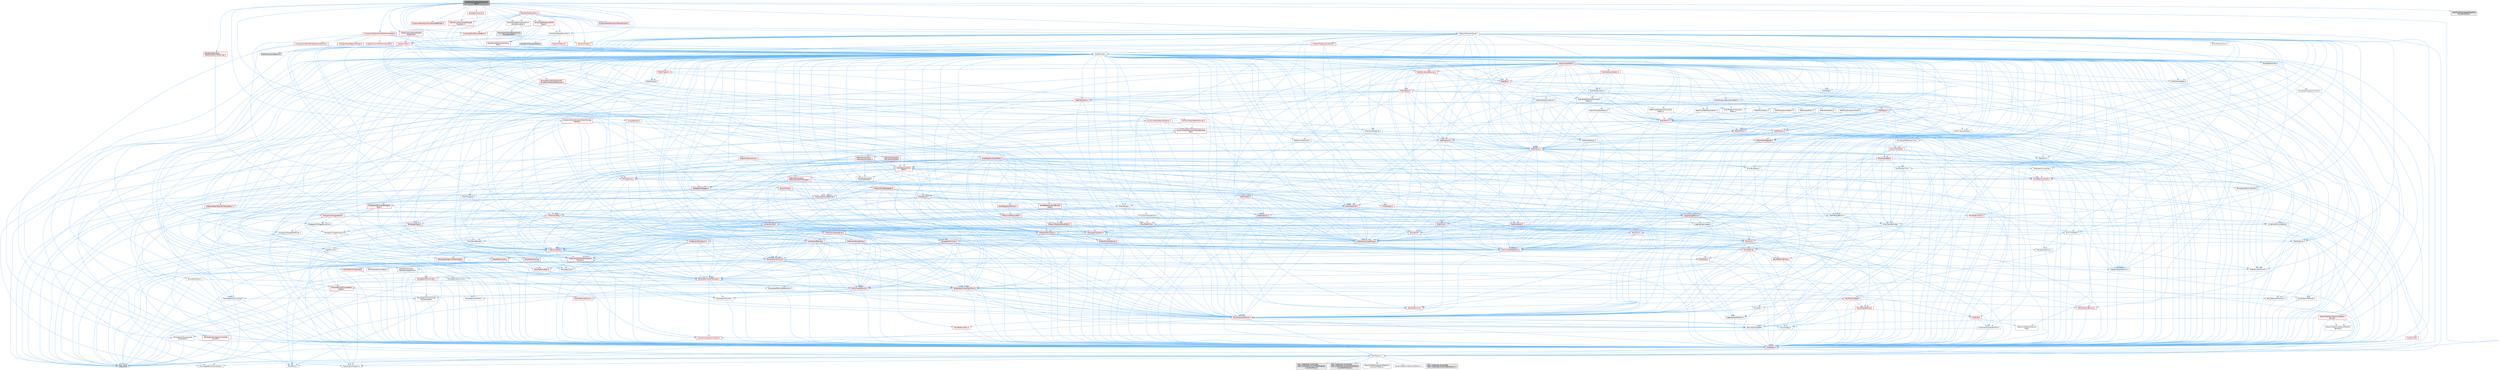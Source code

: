 digraph "DataflowEditorWeightMapPaintTool.h"
{
 // INTERACTIVE_SVG=YES
 // LATEX_PDF_SIZE
  bgcolor="transparent";
  edge [fontname=Helvetica,fontsize=10,labelfontname=Helvetica,labelfontsize=10];
  node [fontname=Helvetica,fontsize=10,shape=box,height=0.2,width=0.4];
  Node1 [id="Node000001",label="DataflowEditorWeightMapPaint\lTool.h",height=0.2,width=0.4,color="gray40", fillcolor="grey60", style="filled", fontcolor="black",tooltip=" "];
  Node1 -> Node2 [id="edge1_Node000001_Node000002",color="steelblue1",style="solid",tooltip=" "];
  Node2 [id="Node000002",label="CoreMinimal.h",height=0.2,width=0.4,color="grey40", fillcolor="white", style="filled",URL="$d7/d67/CoreMinimal_8h.html",tooltip=" "];
  Node2 -> Node3 [id="edge2_Node000002_Node000003",color="steelblue1",style="solid",tooltip=" "];
  Node3 [id="Node000003",label="CoreTypes.h",height=0.2,width=0.4,color="red", fillcolor="#FFF0F0", style="filled",URL="$dc/dec/CoreTypes_8h.html",tooltip=" "];
  Node3 -> Node4 [id="edge3_Node000003_Node000004",color="steelblue1",style="solid",tooltip=" "];
  Node4 [id="Node000004",label="HAL/Platform.h",height=0.2,width=0.4,color="grey40", fillcolor="white", style="filled",URL="$d9/dd0/Platform_8h.html",tooltip=" "];
  Node4 -> Node5 [id="edge4_Node000004_Node000005",color="steelblue1",style="solid",tooltip=" "];
  Node5 [id="Node000005",label="Misc/Build.h",height=0.2,width=0.4,color="grey40", fillcolor="white", style="filled",URL="$d3/dbb/Build_8h.html",tooltip=" "];
  Node4 -> Node6 [id="edge5_Node000004_Node000006",color="steelblue1",style="solid",tooltip=" "];
  Node6 [id="Node000006",label="Misc/LargeWorldCoordinates.h",height=0.2,width=0.4,color="grey40", fillcolor="white", style="filled",URL="$d2/dcb/LargeWorldCoordinates_8h.html",tooltip=" "];
  Node4 -> Node7 [id="edge6_Node000004_Node000007",color="steelblue1",style="solid",tooltip=" "];
  Node7 [id="Node000007",label="type_traits",height=0.2,width=0.4,color="grey60", fillcolor="#E0E0E0", style="filled",tooltip=" "];
  Node4 -> Node8 [id="edge7_Node000004_Node000008",color="steelblue1",style="solid",tooltip=" "];
  Node8 [id="Node000008",label="PreprocessorHelpers.h",height=0.2,width=0.4,color="grey40", fillcolor="white", style="filled",URL="$db/ddb/PreprocessorHelpers_8h.html",tooltip=" "];
  Node4 -> Node9 [id="edge8_Node000004_Node000009",color="steelblue1",style="solid",tooltip=" "];
  Node9 [id="Node000009",label="UBT_COMPILED_PLATFORM\l/UBT_COMPILED_PLATFORMPlatform\lCompilerPreSetup.h",height=0.2,width=0.4,color="grey60", fillcolor="#E0E0E0", style="filled",tooltip=" "];
  Node4 -> Node10 [id="edge9_Node000004_Node000010",color="steelblue1",style="solid",tooltip=" "];
  Node10 [id="Node000010",label="GenericPlatform/GenericPlatform\lCompilerPreSetup.h",height=0.2,width=0.4,color="grey40", fillcolor="white", style="filled",URL="$d9/dc8/GenericPlatformCompilerPreSetup_8h.html",tooltip=" "];
  Node4 -> Node11 [id="edge10_Node000004_Node000011",color="steelblue1",style="solid",tooltip=" "];
  Node11 [id="Node000011",label="GenericPlatform/GenericPlatform.h",height=0.2,width=0.4,color="grey40", fillcolor="white", style="filled",URL="$d6/d84/GenericPlatform_8h.html",tooltip=" "];
  Node4 -> Node12 [id="edge11_Node000004_Node000012",color="steelblue1",style="solid",tooltip=" "];
  Node12 [id="Node000012",label="UBT_COMPILED_PLATFORM\l/UBT_COMPILED_PLATFORMPlatform.h",height=0.2,width=0.4,color="grey60", fillcolor="#E0E0E0", style="filled",tooltip=" "];
  Node4 -> Node13 [id="edge12_Node000004_Node000013",color="steelblue1",style="solid",tooltip=" "];
  Node13 [id="Node000013",label="UBT_COMPILED_PLATFORM\l/UBT_COMPILED_PLATFORMPlatform\lCompilerSetup.h",height=0.2,width=0.4,color="grey60", fillcolor="#E0E0E0", style="filled",tooltip=" "];
  Node2 -> Node17 [id="edge13_Node000002_Node000017",color="steelblue1",style="solid",tooltip=" "];
  Node17 [id="Node000017",label="CoreFwd.h",height=0.2,width=0.4,color="red", fillcolor="#FFF0F0", style="filled",URL="$d1/d1e/CoreFwd_8h.html",tooltip=" "];
  Node17 -> Node3 [id="edge14_Node000017_Node000003",color="steelblue1",style="solid",tooltip=" "];
  Node17 -> Node18 [id="edge15_Node000017_Node000018",color="steelblue1",style="solid",tooltip=" "];
  Node18 [id="Node000018",label="Containers/ContainersFwd.h",height=0.2,width=0.4,color="grey40", fillcolor="white", style="filled",URL="$d4/d0a/ContainersFwd_8h.html",tooltip=" "];
  Node18 -> Node4 [id="edge16_Node000018_Node000004",color="steelblue1",style="solid",tooltip=" "];
  Node18 -> Node3 [id="edge17_Node000018_Node000003",color="steelblue1",style="solid",tooltip=" "];
  Node18 -> Node19 [id="edge18_Node000018_Node000019",color="steelblue1",style="solid",tooltip=" "];
  Node19 [id="Node000019",label="Traits/IsContiguousContainer.h",height=0.2,width=0.4,color="red", fillcolor="#FFF0F0", style="filled",URL="$d5/d3c/IsContiguousContainer_8h.html",tooltip=" "];
  Node19 -> Node3 [id="edge19_Node000019_Node000003",color="steelblue1",style="solid",tooltip=" "];
  Node17 -> Node23 [id="edge20_Node000017_Node000023",color="steelblue1",style="solid",tooltip=" "];
  Node23 [id="Node000023",label="UObject/UObjectHierarchy\lFwd.h",height=0.2,width=0.4,color="grey40", fillcolor="white", style="filled",URL="$d3/d13/UObjectHierarchyFwd_8h.html",tooltip=" "];
  Node2 -> Node23 [id="edge21_Node000002_Node000023",color="steelblue1",style="solid",tooltip=" "];
  Node2 -> Node18 [id="edge22_Node000002_Node000018",color="steelblue1",style="solid",tooltip=" "];
  Node2 -> Node24 [id="edge23_Node000002_Node000024",color="steelblue1",style="solid",tooltip=" "];
  Node24 [id="Node000024",label="Misc/VarArgs.h",height=0.2,width=0.4,color="grey40", fillcolor="white", style="filled",URL="$d5/d6f/VarArgs_8h.html",tooltip=" "];
  Node24 -> Node3 [id="edge24_Node000024_Node000003",color="steelblue1",style="solid",tooltip=" "];
  Node2 -> Node25 [id="edge25_Node000002_Node000025",color="steelblue1",style="solid",tooltip=" "];
  Node25 [id="Node000025",label="Logging/LogVerbosity.h",height=0.2,width=0.4,color="grey40", fillcolor="white", style="filled",URL="$d2/d8f/LogVerbosity_8h.html",tooltip=" "];
  Node25 -> Node3 [id="edge26_Node000025_Node000003",color="steelblue1",style="solid",tooltip=" "];
  Node2 -> Node26 [id="edge27_Node000002_Node000026",color="steelblue1",style="solid",tooltip=" "];
  Node26 [id="Node000026",label="Misc/OutputDevice.h",height=0.2,width=0.4,color="red", fillcolor="#FFF0F0", style="filled",URL="$d7/d32/OutputDevice_8h.html",tooltip=" "];
  Node26 -> Node17 [id="edge28_Node000026_Node000017",color="steelblue1",style="solid",tooltip=" "];
  Node26 -> Node3 [id="edge29_Node000026_Node000003",color="steelblue1",style="solid",tooltip=" "];
  Node26 -> Node25 [id="edge30_Node000026_Node000025",color="steelblue1",style="solid",tooltip=" "];
  Node26 -> Node24 [id="edge31_Node000026_Node000024",color="steelblue1",style="solid",tooltip=" "];
  Node2 -> Node32 [id="edge32_Node000002_Node000032",color="steelblue1",style="solid",tooltip=" "];
  Node32 [id="Node000032",label="HAL/PlatformCrt.h",height=0.2,width=0.4,color="red", fillcolor="#FFF0F0", style="filled",URL="$d8/d75/PlatformCrt_8h.html",tooltip=" "];
  Node2 -> Node42 [id="edge33_Node000002_Node000042",color="steelblue1",style="solid",tooltip=" "];
  Node42 [id="Node000042",label="HAL/PlatformMisc.h",height=0.2,width=0.4,color="red", fillcolor="#FFF0F0", style="filled",URL="$d0/df5/PlatformMisc_8h.html",tooltip=" "];
  Node42 -> Node3 [id="edge34_Node000042_Node000003",color="steelblue1",style="solid",tooltip=" "];
  Node2 -> Node61 [id="edge35_Node000002_Node000061",color="steelblue1",style="solid",tooltip=" "];
  Node61 [id="Node000061",label="Misc/AssertionMacros.h",height=0.2,width=0.4,color="red", fillcolor="#FFF0F0", style="filled",URL="$d0/dfa/AssertionMacros_8h.html",tooltip=" "];
  Node61 -> Node3 [id="edge36_Node000061_Node000003",color="steelblue1",style="solid",tooltip=" "];
  Node61 -> Node4 [id="edge37_Node000061_Node000004",color="steelblue1",style="solid",tooltip=" "];
  Node61 -> Node42 [id="edge38_Node000061_Node000042",color="steelblue1",style="solid",tooltip=" "];
  Node61 -> Node8 [id="edge39_Node000061_Node000008",color="steelblue1",style="solid",tooltip=" "];
  Node61 -> Node62 [id="edge40_Node000061_Node000062",color="steelblue1",style="solid",tooltip=" "];
  Node62 [id="Node000062",label="Templates/EnableIf.h",height=0.2,width=0.4,color="grey40", fillcolor="white", style="filled",URL="$d7/d60/EnableIf_8h.html",tooltip=" "];
  Node62 -> Node3 [id="edge41_Node000062_Node000003",color="steelblue1",style="solid",tooltip=" "];
  Node61 -> Node24 [id="edge42_Node000061_Node000024",color="steelblue1",style="solid",tooltip=" "];
  Node2 -> Node70 [id="edge43_Node000002_Node000070",color="steelblue1",style="solid",tooltip=" "];
  Node70 [id="Node000070",label="Templates/IsPointer.h",height=0.2,width=0.4,color="grey40", fillcolor="white", style="filled",URL="$d7/d05/IsPointer_8h.html",tooltip=" "];
  Node70 -> Node3 [id="edge44_Node000070_Node000003",color="steelblue1",style="solid",tooltip=" "];
  Node2 -> Node71 [id="edge45_Node000002_Node000071",color="steelblue1",style="solid",tooltip=" "];
  Node71 [id="Node000071",label="HAL/PlatformMemory.h",height=0.2,width=0.4,color="red", fillcolor="#FFF0F0", style="filled",URL="$de/d68/PlatformMemory_8h.html",tooltip=" "];
  Node71 -> Node3 [id="edge46_Node000071_Node000003",color="steelblue1",style="solid",tooltip=" "];
  Node2 -> Node54 [id="edge47_Node000002_Node000054",color="steelblue1",style="solid",tooltip=" "];
  Node54 [id="Node000054",label="HAL/PlatformAtomics.h",height=0.2,width=0.4,color="red", fillcolor="#FFF0F0", style="filled",URL="$d3/d36/PlatformAtomics_8h.html",tooltip=" "];
  Node54 -> Node3 [id="edge48_Node000054_Node000003",color="steelblue1",style="solid",tooltip=" "];
  Node2 -> Node76 [id="edge49_Node000002_Node000076",color="steelblue1",style="solid",tooltip=" "];
  Node76 [id="Node000076",label="Misc/Exec.h",height=0.2,width=0.4,color="grey40", fillcolor="white", style="filled",URL="$de/ddb/Exec_8h.html",tooltip=" "];
  Node76 -> Node3 [id="edge50_Node000076_Node000003",color="steelblue1",style="solid",tooltip=" "];
  Node76 -> Node61 [id="edge51_Node000076_Node000061",color="steelblue1",style="solid",tooltip=" "];
  Node2 -> Node77 [id="edge52_Node000002_Node000077",color="steelblue1",style="solid",tooltip=" "];
  Node77 [id="Node000077",label="HAL/MemoryBase.h",height=0.2,width=0.4,color="red", fillcolor="#FFF0F0", style="filled",URL="$d6/d9f/MemoryBase_8h.html",tooltip=" "];
  Node77 -> Node3 [id="edge53_Node000077_Node000003",color="steelblue1",style="solid",tooltip=" "];
  Node77 -> Node54 [id="edge54_Node000077_Node000054",color="steelblue1",style="solid",tooltip=" "];
  Node77 -> Node32 [id="edge55_Node000077_Node000032",color="steelblue1",style="solid",tooltip=" "];
  Node77 -> Node76 [id="edge56_Node000077_Node000076",color="steelblue1",style="solid",tooltip=" "];
  Node77 -> Node26 [id="edge57_Node000077_Node000026",color="steelblue1",style="solid",tooltip=" "];
  Node2 -> Node87 [id="edge58_Node000002_Node000087",color="steelblue1",style="solid",tooltip=" "];
  Node87 [id="Node000087",label="HAL/UnrealMemory.h",height=0.2,width=0.4,color="red", fillcolor="#FFF0F0", style="filled",URL="$d9/d96/UnrealMemory_8h.html",tooltip=" "];
  Node87 -> Node3 [id="edge59_Node000087_Node000003",color="steelblue1",style="solid",tooltip=" "];
  Node87 -> Node77 [id="edge60_Node000087_Node000077",color="steelblue1",style="solid",tooltip=" "];
  Node87 -> Node71 [id="edge61_Node000087_Node000071",color="steelblue1",style="solid",tooltip=" "];
  Node87 -> Node70 [id="edge62_Node000087_Node000070",color="steelblue1",style="solid",tooltip=" "];
  Node2 -> Node89 [id="edge63_Node000002_Node000089",color="steelblue1",style="solid",tooltip=" "];
  Node89 [id="Node000089",label="Templates/IsArithmetic.h",height=0.2,width=0.4,color="grey40", fillcolor="white", style="filled",URL="$d2/d5d/IsArithmetic_8h.html",tooltip=" "];
  Node89 -> Node3 [id="edge64_Node000089_Node000003",color="steelblue1",style="solid",tooltip=" "];
  Node2 -> Node83 [id="edge65_Node000002_Node000083",color="steelblue1",style="solid",tooltip=" "];
  Node83 [id="Node000083",label="Templates/AndOrNot.h",height=0.2,width=0.4,color="grey40", fillcolor="white", style="filled",URL="$db/d0a/AndOrNot_8h.html",tooltip=" "];
  Node83 -> Node3 [id="edge66_Node000083_Node000003",color="steelblue1",style="solid",tooltip=" "];
  Node2 -> Node90 [id="edge67_Node000002_Node000090",color="steelblue1",style="solid",tooltip=" "];
  Node90 [id="Node000090",label="Templates/IsPODType.h",height=0.2,width=0.4,color="grey40", fillcolor="white", style="filled",URL="$d7/db1/IsPODType_8h.html",tooltip=" "];
  Node90 -> Node3 [id="edge68_Node000090_Node000003",color="steelblue1",style="solid",tooltip=" "];
  Node2 -> Node91 [id="edge69_Node000002_Node000091",color="steelblue1",style="solid",tooltip=" "];
  Node91 [id="Node000091",label="Templates/IsUECoreType.h",height=0.2,width=0.4,color="grey40", fillcolor="white", style="filled",URL="$d1/db8/IsUECoreType_8h.html",tooltip=" "];
  Node91 -> Node3 [id="edge70_Node000091_Node000003",color="steelblue1",style="solid",tooltip=" "];
  Node91 -> Node7 [id="edge71_Node000091_Node000007",color="steelblue1",style="solid",tooltip=" "];
  Node2 -> Node84 [id="edge72_Node000002_Node000084",color="steelblue1",style="solid",tooltip=" "];
  Node84 [id="Node000084",label="Templates/IsTriviallyCopy\lConstructible.h",height=0.2,width=0.4,color="grey40", fillcolor="white", style="filled",URL="$d3/d78/IsTriviallyCopyConstructible_8h.html",tooltip=" "];
  Node84 -> Node3 [id="edge73_Node000084_Node000003",color="steelblue1",style="solid",tooltip=" "];
  Node84 -> Node7 [id="edge74_Node000084_Node000007",color="steelblue1",style="solid",tooltip=" "];
  Node2 -> Node92 [id="edge75_Node000002_Node000092",color="steelblue1",style="solid",tooltip=" "];
  Node92 [id="Node000092",label="Templates/UnrealTypeTraits.h",height=0.2,width=0.4,color="red", fillcolor="#FFF0F0", style="filled",URL="$d2/d2d/UnrealTypeTraits_8h.html",tooltip=" "];
  Node92 -> Node3 [id="edge76_Node000092_Node000003",color="steelblue1",style="solid",tooltip=" "];
  Node92 -> Node70 [id="edge77_Node000092_Node000070",color="steelblue1",style="solid",tooltip=" "];
  Node92 -> Node61 [id="edge78_Node000092_Node000061",color="steelblue1",style="solid",tooltip=" "];
  Node92 -> Node83 [id="edge79_Node000092_Node000083",color="steelblue1",style="solid",tooltip=" "];
  Node92 -> Node62 [id="edge80_Node000092_Node000062",color="steelblue1",style="solid",tooltip=" "];
  Node92 -> Node89 [id="edge81_Node000092_Node000089",color="steelblue1",style="solid",tooltip=" "];
  Node92 -> Node90 [id="edge82_Node000092_Node000090",color="steelblue1",style="solid",tooltip=" "];
  Node92 -> Node91 [id="edge83_Node000092_Node000091",color="steelblue1",style="solid",tooltip=" "];
  Node92 -> Node84 [id="edge84_Node000092_Node000084",color="steelblue1",style="solid",tooltip=" "];
  Node2 -> Node62 [id="edge85_Node000002_Node000062",color="steelblue1",style="solid",tooltip=" "];
  Node2 -> Node94 [id="edge86_Node000002_Node000094",color="steelblue1",style="solid",tooltip=" "];
  Node94 [id="Node000094",label="Templates/RemoveReference.h",height=0.2,width=0.4,color="grey40", fillcolor="white", style="filled",URL="$da/dbe/RemoveReference_8h.html",tooltip=" "];
  Node94 -> Node3 [id="edge87_Node000094_Node000003",color="steelblue1",style="solid",tooltip=" "];
  Node2 -> Node95 [id="edge88_Node000002_Node000095",color="steelblue1",style="solid",tooltip=" "];
  Node95 [id="Node000095",label="Templates/IntegralConstant.h",height=0.2,width=0.4,color="grey40", fillcolor="white", style="filled",URL="$db/d1b/IntegralConstant_8h.html",tooltip=" "];
  Node95 -> Node3 [id="edge89_Node000095_Node000003",color="steelblue1",style="solid",tooltip=" "];
  Node2 -> Node96 [id="edge90_Node000002_Node000096",color="steelblue1",style="solid",tooltip=" "];
  Node96 [id="Node000096",label="Templates/IsClass.h",height=0.2,width=0.4,color="grey40", fillcolor="white", style="filled",URL="$db/dcb/IsClass_8h.html",tooltip=" "];
  Node96 -> Node3 [id="edge91_Node000096_Node000003",color="steelblue1",style="solid",tooltip=" "];
  Node2 -> Node97 [id="edge92_Node000002_Node000097",color="steelblue1",style="solid",tooltip=" "];
  Node97 [id="Node000097",label="Templates/TypeCompatible\lBytes.h",height=0.2,width=0.4,color="red", fillcolor="#FFF0F0", style="filled",URL="$df/d0a/TypeCompatibleBytes_8h.html",tooltip=" "];
  Node97 -> Node3 [id="edge93_Node000097_Node000003",color="steelblue1",style="solid",tooltip=" "];
  Node97 -> Node7 [id="edge94_Node000097_Node000007",color="steelblue1",style="solid",tooltip=" "];
  Node2 -> Node19 [id="edge95_Node000002_Node000019",color="steelblue1",style="solid",tooltip=" "];
  Node2 -> Node98 [id="edge96_Node000002_Node000098",color="steelblue1",style="solid",tooltip=" "];
  Node98 [id="Node000098",label="Templates/UnrealTemplate.h",height=0.2,width=0.4,color="red", fillcolor="#FFF0F0", style="filled",URL="$d4/d24/UnrealTemplate_8h.html",tooltip=" "];
  Node98 -> Node3 [id="edge97_Node000098_Node000003",color="steelblue1",style="solid",tooltip=" "];
  Node98 -> Node70 [id="edge98_Node000098_Node000070",color="steelblue1",style="solid",tooltip=" "];
  Node98 -> Node87 [id="edge99_Node000098_Node000087",color="steelblue1",style="solid",tooltip=" "];
  Node98 -> Node92 [id="edge100_Node000098_Node000092",color="steelblue1",style="solid",tooltip=" "];
  Node98 -> Node94 [id="edge101_Node000098_Node000094",color="steelblue1",style="solid",tooltip=" "];
  Node98 -> Node97 [id="edge102_Node000098_Node000097",color="steelblue1",style="solid",tooltip=" "];
  Node98 -> Node19 [id="edge103_Node000098_Node000019",color="steelblue1",style="solid",tooltip=" "];
  Node98 -> Node7 [id="edge104_Node000098_Node000007",color="steelblue1",style="solid",tooltip=" "];
  Node2 -> Node47 [id="edge105_Node000002_Node000047",color="steelblue1",style="solid",tooltip=" "];
  Node47 [id="Node000047",label="Math/NumericLimits.h",height=0.2,width=0.4,color="grey40", fillcolor="white", style="filled",URL="$df/d1b/NumericLimits_8h.html",tooltip=" "];
  Node47 -> Node3 [id="edge106_Node000047_Node000003",color="steelblue1",style="solid",tooltip=" "];
  Node2 -> Node102 [id="edge107_Node000002_Node000102",color="steelblue1",style="solid",tooltip=" "];
  Node102 [id="Node000102",label="HAL/PlatformMath.h",height=0.2,width=0.4,color="red", fillcolor="#FFF0F0", style="filled",URL="$dc/d53/PlatformMath_8h.html",tooltip=" "];
  Node102 -> Node3 [id="edge108_Node000102_Node000003",color="steelblue1",style="solid",tooltip=" "];
  Node2 -> Node85 [id="edge109_Node000002_Node000085",color="steelblue1",style="solid",tooltip=" "];
  Node85 [id="Node000085",label="Templates/IsTriviallyCopy\lAssignable.h",height=0.2,width=0.4,color="grey40", fillcolor="white", style="filled",URL="$d2/df2/IsTriviallyCopyAssignable_8h.html",tooltip=" "];
  Node85 -> Node3 [id="edge110_Node000085_Node000003",color="steelblue1",style="solid",tooltip=" "];
  Node85 -> Node7 [id="edge111_Node000085_Node000007",color="steelblue1",style="solid",tooltip=" "];
  Node2 -> Node110 [id="edge112_Node000002_Node000110",color="steelblue1",style="solid",tooltip=" "];
  Node110 [id="Node000110",label="Templates/MemoryOps.h",height=0.2,width=0.4,color="red", fillcolor="#FFF0F0", style="filled",URL="$db/dea/MemoryOps_8h.html",tooltip=" "];
  Node110 -> Node3 [id="edge113_Node000110_Node000003",color="steelblue1",style="solid",tooltip=" "];
  Node110 -> Node87 [id="edge114_Node000110_Node000087",color="steelblue1",style="solid",tooltip=" "];
  Node110 -> Node85 [id="edge115_Node000110_Node000085",color="steelblue1",style="solid",tooltip=" "];
  Node110 -> Node84 [id="edge116_Node000110_Node000084",color="steelblue1",style="solid",tooltip=" "];
  Node110 -> Node92 [id="edge117_Node000110_Node000092",color="steelblue1",style="solid",tooltip=" "];
  Node110 -> Node7 [id="edge118_Node000110_Node000007",color="steelblue1",style="solid",tooltip=" "];
  Node2 -> Node111 [id="edge119_Node000002_Node000111",color="steelblue1",style="solid",tooltip=" "];
  Node111 [id="Node000111",label="Containers/ContainerAllocation\lPolicies.h",height=0.2,width=0.4,color="red", fillcolor="#FFF0F0", style="filled",URL="$d7/dff/ContainerAllocationPolicies_8h.html",tooltip=" "];
  Node111 -> Node3 [id="edge120_Node000111_Node000003",color="steelblue1",style="solid",tooltip=" "];
  Node111 -> Node111 [id="edge121_Node000111_Node000111",color="steelblue1",style="solid",tooltip=" "];
  Node111 -> Node102 [id="edge122_Node000111_Node000102",color="steelblue1",style="solid",tooltip=" "];
  Node111 -> Node87 [id="edge123_Node000111_Node000087",color="steelblue1",style="solid",tooltip=" "];
  Node111 -> Node47 [id="edge124_Node000111_Node000047",color="steelblue1",style="solid",tooltip=" "];
  Node111 -> Node61 [id="edge125_Node000111_Node000061",color="steelblue1",style="solid",tooltip=" "];
  Node111 -> Node110 [id="edge126_Node000111_Node000110",color="steelblue1",style="solid",tooltip=" "];
  Node111 -> Node97 [id="edge127_Node000111_Node000097",color="steelblue1",style="solid",tooltip=" "];
  Node111 -> Node7 [id="edge128_Node000111_Node000007",color="steelblue1",style="solid",tooltip=" "];
  Node2 -> Node114 [id="edge129_Node000002_Node000114",color="steelblue1",style="solid",tooltip=" "];
  Node114 [id="Node000114",label="Templates/IsEnumClass.h",height=0.2,width=0.4,color="grey40", fillcolor="white", style="filled",URL="$d7/d15/IsEnumClass_8h.html",tooltip=" "];
  Node114 -> Node3 [id="edge130_Node000114_Node000003",color="steelblue1",style="solid",tooltip=" "];
  Node114 -> Node83 [id="edge131_Node000114_Node000083",color="steelblue1",style="solid",tooltip=" "];
  Node2 -> Node115 [id="edge132_Node000002_Node000115",color="steelblue1",style="solid",tooltip=" "];
  Node115 [id="Node000115",label="HAL/PlatformProperties.h",height=0.2,width=0.4,color="red", fillcolor="#FFF0F0", style="filled",URL="$d9/db0/PlatformProperties_8h.html",tooltip=" "];
  Node115 -> Node3 [id="edge133_Node000115_Node000003",color="steelblue1",style="solid",tooltip=" "];
  Node2 -> Node118 [id="edge134_Node000002_Node000118",color="steelblue1",style="solid",tooltip=" "];
  Node118 [id="Node000118",label="Misc/EngineVersionBase.h",height=0.2,width=0.4,color="grey40", fillcolor="white", style="filled",URL="$d5/d2b/EngineVersionBase_8h.html",tooltip=" "];
  Node118 -> Node3 [id="edge135_Node000118_Node000003",color="steelblue1",style="solid",tooltip=" "];
  Node2 -> Node119 [id="edge136_Node000002_Node000119",color="steelblue1",style="solid",tooltip=" "];
  Node119 [id="Node000119",label="Internationalization\l/TextNamespaceFwd.h",height=0.2,width=0.4,color="grey40", fillcolor="white", style="filled",URL="$d8/d97/TextNamespaceFwd_8h.html",tooltip=" "];
  Node119 -> Node3 [id="edge137_Node000119_Node000003",color="steelblue1",style="solid",tooltip=" "];
  Node2 -> Node120 [id="edge138_Node000002_Node000120",color="steelblue1",style="solid",tooltip=" "];
  Node120 [id="Node000120",label="Serialization/Archive.h",height=0.2,width=0.4,color="red", fillcolor="#FFF0F0", style="filled",URL="$d7/d3b/Archive_8h.html",tooltip=" "];
  Node120 -> Node17 [id="edge139_Node000120_Node000017",color="steelblue1",style="solid",tooltip=" "];
  Node120 -> Node3 [id="edge140_Node000120_Node000003",color="steelblue1",style="solid",tooltip=" "];
  Node120 -> Node115 [id="edge141_Node000120_Node000115",color="steelblue1",style="solid",tooltip=" "];
  Node120 -> Node119 [id="edge142_Node000120_Node000119",color="steelblue1",style="solid",tooltip=" "];
  Node120 -> Node61 [id="edge143_Node000120_Node000061",color="steelblue1",style="solid",tooltip=" "];
  Node120 -> Node5 [id="edge144_Node000120_Node000005",color="steelblue1",style="solid",tooltip=" "];
  Node120 -> Node118 [id="edge145_Node000120_Node000118",color="steelblue1",style="solid",tooltip=" "];
  Node120 -> Node24 [id="edge146_Node000120_Node000024",color="steelblue1",style="solid",tooltip=" "];
  Node120 -> Node62 [id="edge147_Node000120_Node000062",color="steelblue1",style="solid",tooltip=" "];
  Node120 -> Node114 [id="edge148_Node000120_Node000114",color="steelblue1",style="solid",tooltip=" "];
  Node120 -> Node98 [id="edge149_Node000120_Node000098",color="steelblue1",style="solid",tooltip=" "];
  Node120 -> Node123 [id="edge150_Node000120_Node000123",color="steelblue1",style="solid",tooltip=" "];
  Node123 [id="Node000123",label="UObject/ObjectVersion.h",height=0.2,width=0.4,color="grey40", fillcolor="white", style="filled",URL="$da/d63/ObjectVersion_8h.html",tooltip=" "];
  Node123 -> Node3 [id="edge151_Node000123_Node000003",color="steelblue1",style="solid",tooltip=" "];
  Node2 -> Node124 [id="edge152_Node000002_Node000124",color="steelblue1",style="solid",tooltip=" "];
  Node124 [id="Node000124",label="Templates/Less.h",height=0.2,width=0.4,color="grey40", fillcolor="white", style="filled",URL="$de/dc8/Less_8h.html",tooltip=" "];
  Node124 -> Node3 [id="edge153_Node000124_Node000003",color="steelblue1",style="solid",tooltip=" "];
  Node124 -> Node98 [id="edge154_Node000124_Node000098",color="steelblue1",style="solid",tooltip=" "];
  Node2 -> Node125 [id="edge155_Node000002_Node000125",color="steelblue1",style="solid",tooltip=" "];
  Node125 [id="Node000125",label="Templates/Sorting.h",height=0.2,width=0.4,color="red", fillcolor="#FFF0F0", style="filled",URL="$d3/d9e/Sorting_8h.html",tooltip=" "];
  Node125 -> Node3 [id="edge156_Node000125_Node000003",color="steelblue1",style="solid",tooltip=" "];
  Node125 -> Node102 [id="edge157_Node000125_Node000102",color="steelblue1",style="solid",tooltip=" "];
  Node125 -> Node124 [id="edge158_Node000125_Node000124",color="steelblue1",style="solid",tooltip=" "];
  Node2 -> Node136 [id="edge159_Node000002_Node000136",color="steelblue1",style="solid",tooltip=" "];
  Node136 [id="Node000136",label="Misc/Char.h",height=0.2,width=0.4,color="red", fillcolor="#FFF0F0", style="filled",URL="$d0/d58/Char_8h.html",tooltip=" "];
  Node136 -> Node3 [id="edge160_Node000136_Node000003",color="steelblue1",style="solid",tooltip=" "];
  Node136 -> Node7 [id="edge161_Node000136_Node000007",color="steelblue1",style="solid",tooltip=" "];
  Node2 -> Node139 [id="edge162_Node000002_Node000139",color="steelblue1",style="solid",tooltip=" "];
  Node139 [id="Node000139",label="GenericPlatform/GenericPlatform\lStricmp.h",height=0.2,width=0.4,color="grey40", fillcolor="white", style="filled",URL="$d2/d86/GenericPlatformStricmp_8h.html",tooltip=" "];
  Node139 -> Node3 [id="edge163_Node000139_Node000003",color="steelblue1",style="solid",tooltip=" "];
  Node2 -> Node140 [id="edge164_Node000002_Node000140",color="steelblue1",style="solid",tooltip=" "];
  Node140 [id="Node000140",label="GenericPlatform/GenericPlatform\lString.h",height=0.2,width=0.4,color="red", fillcolor="#FFF0F0", style="filled",URL="$dd/d20/GenericPlatformString_8h.html",tooltip=" "];
  Node140 -> Node3 [id="edge165_Node000140_Node000003",color="steelblue1",style="solid",tooltip=" "];
  Node140 -> Node139 [id="edge166_Node000140_Node000139",color="steelblue1",style="solid",tooltip=" "];
  Node140 -> Node62 [id="edge167_Node000140_Node000062",color="steelblue1",style="solid",tooltip=" "];
  Node140 -> Node7 [id="edge168_Node000140_Node000007",color="steelblue1",style="solid",tooltip=" "];
  Node2 -> Node73 [id="edge169_Node000002_Node000073",color="steelblue1",style="solid",tooltip=" "];
  Node73 [id="Node000073",label="HAL/PlatformString.h",height=0.2,width=0.4,color="red", fillcolor="#FFF0F0", style="filled",URL="$db/db5/PlatformString_8h.html",tooltip=" "];
  Node73 -> Node3 [id="edge170_Node000073_Node000003",color="steelblue1",style="solid",tooltip=" "];
  Node2 -> Node143 [id="edge171_Node000002_Node000143",color="steelblue1",style="solid",tooltip=" "];
  Node143 [id="Node000143",label="Misc/CString.h",height=0.2,width=0.4,color="red", fillcolor="#FFF0F0", style="filled",URL="$d2/d49/CString_8h.html",tooltip=" "];
  Node143 -> Node3 [id="edge172_Node000143_Node000003",color="steelblue1",style="solid",tooltip=" "];
  Node143 -> Node32 [id="edge173_Node000143_Node000032",color="steelblue1",style="solid",tooltip=" "];
  Node143 -> Node73 [id="edge174_Node000143_Node000073",color="steelblue1",style="solid",tooltip=" "];
  Node143 -> Node61 [id="edge175_Node000143_Node000061",color="steelblue1",style="solid",tooltip=" "];
  Node143 -> Node136 [id="edge176_Node000143_Node000136",color="steelblue1",style="solid",tooltip=" "];
  Node143 -> Node24 [id="edge177_Node000143_Node000024",color="steelblue1",style="solid",tooltip=" "];
  Node2 -> Node144 [id="edge178_Node000002_Node000144",color="steelblue1",style="solid",tooltip=" "];
  Node144 [id="Node000144",label="Misc/Crc.h",height=0.2,width=0.4,color="red", fillcolor="#FFF0F0", style="filled",URL="$d4/dd2/Crc_8h.html",tooltip=" "];
  Node144 -> Node3 [id="edge179_Node000144_Node000003",color="steelblue1",style="solid",tooltip=" "];
  Node144 -> Node73 [id="edge180_Node000144_Node000073",color="steelblue1",style="solid",tooltip=" "];
  Node144 -> Node61 [id="edge181_Node000144_Node000061",color="steelblue1",style="solid",tooltip=" "];
  Node144 -> Node143 [id="edge182_Node000144_Node000143",color="steelblue1",style="solid",tooltip=" "];
  Node144 -> Node136 [id="edge183_Node000144_Node000136",color="steelblue1",style="solid",tooltip=" "];
  Node144 -> Node92 [id="edge184_Node000144_Node000092",color="steelblue1",style="solid",tooltip=" "];
  Node2 -> Node135 [id="edge185_Node000002_Node000135",color="steelblue1",style="solid",tooltip=" "];
  Node135 [id="Node000135",label="Math/UnrealMathUtility.h",height=0.2,width=0.4,color="red", fillcolor="#FFF0F0", style="filled",URL="$db/db8/UnrealMathUtility_8h.html",tooltip=" "];
  Node135 -> Node3 [id="edge186_Node000135_Node000003",color="steelblue1",style="solid",tooltip=" "];
  Node135 -> Node61 [id="edge187_Node000135_Node000061",color="steelblue1",style="solid",tooltip=" "];
  Node135 -> Node102 [id="edge188_Node000135_Node000102",color="steelblue1",style="solid",tooltip=" "];
  Node2 -> Node145 [id="edge189_Node000002_Node000145",color="steelblue1",style="solid",tooltip=" "];
  Node145 [id="Node000145",label="Containers/UnrealString.h",height=0.2,width=0.4,color="red", fillcolor="#FFF0F0", style="filled",URL="$d5/dba/UnrealString_8h.html",tooltip=" "];
  Node2 -> Node149 [id="edge190_Node000002_Node000149",color="steelblue1",style="solid",tooltip=" "];
  Node149 [id="Node000149",label="Containers/Array.h",height=0.2,width=0.4,color="red", fillcolor="#FFF0F0", style="filled",URL="$df/dd0/Array_8h.html",tooltip=" "];
  Node149 -> Node3 [id="edge191_Node000149_Node000003",color="steelblue1",style="solid",tooltip=" "];
  Node149 -> Node61 [id="edge192_Node000149_Node000061",color="steelblue1",style="solid",tooltip=" "];
  Node149 -> Node87 [id="edge193_Node000149_Node000087",color="steelblue1",style="solid",tooltip=" "];
  Node149 -> Node92 [id="edge194_Node000149_Node000092",color="steelblue1",style="solid",tooltip=" "];
  Node149 -> Node98 [id="edge195_Node000149_Node000098",color="steelblue1",style="solid",tooltip=" "];
  Node149 -> Node111 [id="edge196_Node000149_Node000111",color="steelblue1",style="solid",tooltip=" "];
  Node149 -> Node120 [id="edge197_Node000149_Node000120",color="steelblue1",style="solid",tooltip=" "];
  Node149 -> Node128 [id="edge198_Node000149_Node000128",color="steelblue1",style="solid",tooltip=" "];
  Node128 [id="Node000128",label="Templates/Invoke.h",height=0.2,width=0.4,color="red", fillcolor="#FFF0F0", style="filled",URL="$d7/deb/Invoke_8h.html",tooltip=" "];
  Node128 -> Node3 [id="edge199_Node000128_Node000003",color="steelblue1",style="solid",tooltip=" "];
  Node128 -> Node98 [id="edge200_Node000128_Node000098",color="steelblue1",style="solid",tooltip=" "];
  Node128 -> Node7 [id="edge201_Node000128_Node000007",color="steelblue1",style="solid",tooltip=" "];
  Node149 -> Node124 [id="edge202_Node000149_Node000124",color="steelblue1",style="solid",tooltip=" "];
  Node149 -> Node125 [id="edge203_Node000149_Node000125",color="steelblue1",style="solid",tooltip=" "];
  Node149 -> Node172 [id="edge204_Node000149_Node000172",color="steelblue1",style="solid",tooltip=" "];
  Node172 [id="Node000172",label="Templates/AlignmentTemplates.h",height=0.2,width=0.4,color="red", fillcolor="#FFF0F0", style="filled",URL="$dd/d32/AlignmentTemplates_8h.html",tooltip=" "];
  Node172 -> Node3 [id="edge205_Node000172_Node000003",color="steelblue1",style="solid",tooltip=" "];
  Node172 -> Node70 [id="edge206_Node000172_Node000070",color="steelblue1",style="solid",tooltip=" "];
  Node149 -> Node7 [id="edge207_Node000149_Node000007",color="steelblue1",style="solid",tooltip=" "];
  Node2 -> Node173 [id="edge208_Node000002_Node000173",color="steelblue1",style="solid",tooltip=" "];
  Node173 [id="Node000173",label="Misc/FrameNumber.h",height=0.2,width=0.4,color="grey40", fillcolor="white", style="filled",URL="$dd/dbd/FrameNumber_8h.html",tooltip=" "];
  Node173 -> Node3 [id="edge209_Node000173_Node000003",color="steelblue1",style="solid",tooltip=" "];
  Node173 -> Node47 [id="edge210_Node000173_Node000047",color="steelblue1",style="solid",tooltip=" "];
  Node173 -> Node135 [id="edge211_Node000173_Node000135",color="steelblue1",style="solid",tooltip=" "];
  Node173 -> Node62 [id="edge212_Node000173_Node000062",color="steelblue1",style="solid",tooltip=" "];
  Node173 -> Node92 [id="edge213_Node000173_Node000092",color="steelblue1",style="solid",tooltip=" "];
  Node2 -> Node174 [id="edge214_Node000002_Node000174",color="steelblue1",style="solid",tooltip=" "];
  Node174 [id="Node000174",label="Misc/Timespan.h",height=0.2,width=0.4,color="grey40", fillcolor="white", style="filled",URL="$da/dd9/Timespan_8h.html",tooltip=" "];
  Node174 -> Node3 [id="edge215_Node000174_Node000003",color="steelblue1",style="solid",tooltip=" "];
  Node174 -> Node175 [id="edge216_Node000174_Node000175",color="steelblue1",style="solid",tooltip=" "];
  Node175 [id="Node000175",label="Math/Interval.h",height=0.2,width=0.4,color="grey40", fillcolor="white", style="filled",URL="$d1/d55/Interval_8h.html",tooltip=" "];
  Node175 -> Node3 [id="edge217_Node000175_Node000003",color="steelblue1",style="solid",tooltip=" "];
  Node175 -> Node89 [id="edge218_Node000175_Node000089",color="steelblue1",style="solid",tooltip=" "];
  Node175 -> Node92 [id="edge219_Node000175_Node000092",color="steelblue1",style="solid",tooltip=" "];
  Node175 -> Node47 [id="edge220_Node000175_Node000047",color="steelblue1",style="solid",tooltip=" "];
  Node175 -> Node135 [id="edge221_Node000175_Node000135",color="steelblue1",style="solid",tooltip=" "];
  Node174 -> Node135 [id="edge222_Node000174_Node000135",color="steelblue1",style="solid",tooltip=" "];
  Node174 -> Node61 [id="edge223_Node000174_Node000061",color="steelblue1",style="solid",tooltip=" "];
  Node2 -> Node176 [id="edge224_Node000002_Node000176",color="steelblue1",style="solid",tooltip=" "];
  Node176 [id="Node000176",label="Containers/StringConv.h",height=0.2,width=0.4,color="red", fillcolor="#FFF0F0", style="filled",URL="$d3/ddf/StringConv_8h.html",tooltip=" "];
  Node176 -> Node3 [id="edge225_Node000176_Node000003",color="steelblue1",style="solid",tooltip=" "];
  Node176 -> Node61 [id="edge226_Node000176_Node000061",color="steelblue1",style="solid",tooltip=" "];
  Node176 -> Node111 [id="edge227_Node000176_Node000111",color="steelblue1",style="solid",tooltip=" "];
  Node176 -> Node149 [id="edge228_Node000176_Node000149",color="steelblue1",style="solid",tooltip=" "];
  Node176 -> Node143 [id="edge229_Node000176_Node000143",color="steelblue1",style="solid",tooltip=" "];
  Node176 -> Node177 [id="edge230_Node000176_Node000177",color="steelblue1",style="solid",tooltip=" "];
  Node177 [id="Node000177",label="Templates/IsArray.h",height=0.2,width=0.4,color="grey40", fillcolor="white", style="filled",URL="$d8/d8d/IsArray_8h.html",tooltip=" "];
  Node177 -> Node3 [id="edge231_Node000177_Node000003",color="steelblue1",style="solid",tooltip=" "];
  Node176 -> Node98 [id="edge232_Node000176_Node000098",color="steelblue1",style="solid",tooltip=" "];
  Node176 -> Node92 [id="edge233_Node000176_Node000092",color="steelblue1",style="solid",tooltip=" "];
  Node176 -> Node19 [id="edge234_Node000176_Node000019",color="steelblue1",style="solid",tooltip=" "];
  Node176 -> Node7 [id="edge235_Node000176_Node000007",color="steelblue1",style="solid",tooltip=" "];
  Node2 -> Node178 [id="edge236_Node000002_Node000178",color="steelblue1",style="solid",tooltip=" "];
  Node178 [id="Node000178",label="UObject/UnrealNames.h",height=0.2,width=0.4,color="red", fillcolor="#FFF0F0", style="filled",URL="$d8/db1/UnrealNames_8h.html",tooltip=" "];
  Node178 -> Node3 [id="edge237_Node000178_Node000003",color="steelblue1",style="solid",tooltip=" "];
  Node2 -> Node180 [id="edge238_Node000002_Node000180",color="steelblue1",style="solid",tooltip=" "];
  Node180 [id="Node000180",label="UObject/NameTypes.h",height=0.2,width=0.4,color="red", fillcolor="#FFF0F0", style="filled",URL="$d6/d35/NameTypes_8h.html",tooltip=" "];
  Node180 -> Node3 [id="edge239_Node000180_Node000003",color="steelblue1",style="solid",tooltip=" "];
  Node180 -> Node61 [id="edge240_Node000180_Node000061",color="steelblue1",style="solid",tooltip=" "];
  Node180 -> Node87 [id="edge241_Node000180_Node000087",color="steelblue1",style="solid",tooltip=" "];
  Node180 -> Node92 [id="edge242_Node000180_Node000092",color="steelblue1",style="solid",tooltip=" "];
  Node180 -> Node98 [id="edge243_Node000180_Node000098",color="steelblue1",style="solid",tooltip=" "];
  Node180 -> Node145 [id="edge244_Node000180_Node000145",color="steelblue1",style="solid",tooltip=" "];
  Node180 -> Node176 [id="edge245_Node000180_Node000176",color="steelblue1",style="solid",tooltip=" "];
  Node180 -> Node178 [id="edge246_Node000180_Node000178",color="steelblue1",style="solid",tooltip=" "];
  Node2 -> Node188 [id="edge247_Node000002_Node000188",color="steelblue1",style="solid",tooltip=" "];
  Node188 [id="Node000188",label="Misc/Parse.h",height=0.2,width=0.4,color="red", fillcolor="#FFF0F0", style="filled",URL="$dc/d71/Parse_8h.html",tooltip=" "];
  Node188 -> Node145 [id="edge248_Node000188_Node000145",color="steelblue1",style="solid",tooltip=" "];
  Node188 -> Node3 [id="edge249_Node000188_Node000003",color="steelblue1",style="solid",tooltip=" "];
  Node188 -> Node32 [id="edge250_Node000188_Node000032",color="steelblue1",style="solid",tooltip=" "];
  Node188 -> Node5 [id="edge251_Node000188_Node000005",color="steelblue1",style="solid",tooltip=" "];
  Node188 -> Node189 [id="edge252_Node000188_Node000189",color="steelblue1",style="solid",tooltip=" "];
  Node189 [id="Node000189",label="Templates/Function.h",height=0.2,width=0.4,color="red", fillcolor="#FFF0F0", style="filled",URL="$df/df5/Function_8h.html",tooltip=" "];
  Node189 -> Node3 [id="edge253_Node000189_Node000003",color="steelblue1",style="solid",tooltip=" "];
  Node189 -> Node61 [id="edge254_Node000189_Node000061",color="steelblue1",style="solid",tooltip=" "];
  Node189 -> Node87 [id="edge255_Node000189_Node000087",color="steelblue1",style="solid",tooltip=" "];
  Node189 -> Node92 [id="edge256_Node000189_Node000092",color="steelblue1",style="solid",tooltip=" "];
  Node189 -> Node128 [id="edge257_Node000189_Node000128",color="steelblue1",style="solid",tooltip=" "];
  Node189 -> Node98 [id="edge258_Node000189_Node000098",color="steelblue1",style="solid",tooltip=" "];
  Node189 -> Node135 [id="edge259_Node000189_Node000135",color="steelblue1",style="solid",tooltip=" "];
  Node189 -> Node7 [id="edge260_Node000189_Node000007",color="steelblue1",style="solid",tooltip=" "];
  Node2 -> Node172 [id="edge261_Node000002_Node000172",color="steelblue1",style="solid",tooltip=" "];
  Node2 -> Node191 [id="edge262_Node000002_Node000191",color="steelblue1",style="solid",tooltip=" "];
  Node191 [id="Node000191",label="Misc/StructBuilder.h",height=0.2,width=0.4,color="grey40", fillcolor="white", style="filled",URL="$d9/db3/StructBuilder_8h.html",tooltip=" "];
  Node191 -> Node3 [id="edge263_Node000191_Node000003",color="steelblue1",style="solid",tooltip=" "];
  Node191 -> Node135 [id="edge264_Node000191_Node000135",color="steelblue1",style="solid",tooltip=" "];
  Node191 -> Node172 [id="edge265_Node000191_Node000172",color="steelblue1",style="solid",tooltip=" "];
  Node2 -> Node104 [id="edge266_Node000002_Node000104",color="steelblue1",style="solid",tooltip=" "];
  Node104 [id="Node000104",label="Templates/Decay.h",height=0.2,width=0.4,color="grey40", fillcolor="white", style="filled",URL="$dd/d0f/Decay_8h.html",tooltip=" "];
  Node104 -> Node3 [id="edge267_Node000104_Node000003",color="steelblue1",style="solid",tooltip=" "];
  Node104 -> Node94 [id="edge268_Node000104_Node000094",color="steelblue1",style="solid",tooltip=" "];
  Node104 -> Node7 [id="edge269_Node000104_Node000007",color="steelblue1",style="solid",tooltip=" "];
  Node2 -> Node192 [id="edge270_Node000002_Node000192",color="steelblue1",style="solid",tooltip=" "];
  Node192 [id="Node000192",label="Templates/PointerIsConvertible\lFromTo.h",height=0.2,width=0.4,color="red", fillcolor="#FFF0F0", style="filled",URL="$d6/d65/PointerIsConvertibleFromTo_8h.html",tooltip=" "];
  Node192 -> Node3 [id="edge271_Node000192_Node000003",color="steelblue1",style="solid",tooltip=" "];
  Node192 -> Node7 [id="edge272_Node000192_Node000007",color="steelblue1",style="solid",tooltip=" "];
  Node2 -> Node128 [id="edge273_Node000002_Node000128",color="steelblue1",style="solid",tooltip=" "];
  Node2 -> Node189 [id="edge274_Node000002_Node000189",color="steelblue1",style="solid",tooltip=" "];
  Node2 -> Node161 [id="edge275_Node000002_Node000161",color="steelblue1",style="solid",tooltip=" "];
  Node161 [id="Node000161",label="Templates/TypeHash.h",height=0.2,width=0.4,color="red", fillcolor="#FFF0F0", style="filled",URL="$d1/d62/TypeHash_8h.html",tooltip=" "];
  Node161 -> Node3 [id="edge276_Node000161_Node000003",color="steelblue1",style="solid",tooltip=" "];
  Node161 -> Node144 [id="edge277_Node000161_Node000144",color="steelblue1",style="solid",tooltip=" "];
  Node161 -> Node7 [id="edge278_Node000161_Node000007",color="steelblue1",style="solid",tooltip=" "];
  Node2 -> Node193 [id="edge279_Node000002_Node000193",color="steelblue1",style="solid",tooltip=" "];
  Node193 [id="Node000193",label="Containers/ScriptArray.h",height=0.2,width=0.4,color="red", fillcolor="#FFF0F0", style="filled",URL="$dc/daf/ScriptArray_8h.html",tooltip=" "];
  Node193 -> Node3 [id="edge280_Node000193_Node000003",color="steelblue1",style="solid",tooltip=" "];
  Node193 -> Node61 [id="edge281_Node000193_Node000061",color="steelblue1",style="solid",tooltip=" "];
  Node193 -> Node87 [id="edge282_Node000193_Node000087",color="steelblue1",style="solid",tooltip=" "];
  Node193 -> Node111 [id="edge283_Node000193_Node000111",color="steelblue1",style="solid",tooltip=" "];
  Node193 -> Node149 [id="edge284_Node000193_Node000149",color="steelblue1",style="solid",tooltip=" "];
  Node2 -> Node194 [id="edge285_Node000002_Node000194",color="steelblue1",style="solid",tooltip=" "];
  Node194 [id="Node000194",label="Containers/BitArray.h",height=0.2,width=0.4,color="red", fillcolor="#FFF0F0", style="filled",URL="$d1/de4/BitArray_8h.html",tooltip=" "];
  Node194 -> Node111 [id="edge286_Node000194_Node000111",color="steelblue1",style="solid",tooltip=" "];
  Node194 -> Node3 [id="edge287_Node000194_Node000003",color="steelblue1",style="solid",tooltip=" "];
  Node194 -> Node54 [id="edge288_Node000194_Node000054",color="steelblue1",style="solid",tooltip=" "];
  Node194 -> Node87 [id="edge289_Node000194_Node000087",color="steelblue1",style="solid",tooltip=" "];
  Node194 -> Node135 [id="edge290_Node000194_Node000135",color="steelblue1",style="solid",tooltip=" "];
  Node194 -> Node61 [id="edge291_Node000194_Node000061",color="steelblue1",style="solid",tooltip=" "];
  Node194 -> Node120 [id="edge292_Node000194_Node000120",color="steelblue1",style="solid",tooltip=" "];
  Node194 -> Node62 [id="edge293_Node000194_Node000062",color="steelblue1",style="solid",tooltip=" "];
  Node194 -> Node128 [id="edge294_Node000194_Node000128",color="steelblue1",style="solid",tooltip=" "];
  Node194 -> Node98 [id="edge295_Node000194_Node000098",color="steelblue1",style="solid",tooltip=" "];
  Node194 -> Node92 [id="edge296_Node000194_Node000092",color="steelblue1",style="solid",tooltip=" "];
  Node2 -> Node195 [id="edge297_Node000002_Node000195",color="steelblue1",style="solid",tooltip=" "];
  Node195 [id="Node000195",label="Containers/SparseArray.h",height=0.2,width=0.4,color="red", fillcolor="#FFF0F0", style="filled",URL="$d5/dbf/SparseArray_8h.html",tooltip=" "];
  Node195 -> Node3 [id="edge298_Node000195_Node000003",color="steelblue1",style="solid",tooltip=" "];
  Node195 -> Node61 [id="edge299_Node000195_Node000061",color="steelblue1",style="solid",tooltip=" "];
  Node195 -> Node87 [id="edge300_Node000195_Node000087",color="steelblue1",style="solid",tooltip=" "];
  Node195 -> Node92 [id="edge301_Node000195_Node000092",color="steelblue1",style="solid",tooltip=" "];
  Node195 -> Node98 [id="edge302_Node000195_Node000098",color="steelblue1",style="solid",tooltip=" "];
  Node195 -> Node111 [id="edge303_Node000195_Node000111",color="steelblue1",style="solid",tooltip=" "];
  Node195 -> Node124 [id="edge304_Node000195_Node000124",color="steelblue1",style="solid",tooltip=" "];
  Node195 -> Node149 [id="edge305_Node000195_Node000149",color="steelblue1",style="solid",tooltip=" "];
  Node195 -> Node135 [id="edge306_Node000195_Node000135",color="steelblue1",style="solid",tooltip=" "];
  Node195 -> Node193 [id="edge307_Node000195_Node000193",color="steelblue1",style="solid",tooltip=" "];
  Node195 -> Node194 [id="edge308_Node000195_Node000194",color="steelblue1",style="solid",tooltip=" "];
  Node195 -> Node145 [id="edge309_Node000195_Node000145",color="steelblue1",style="solid",tooltip=" "];
  Node2 -> Node211 [id="edge310_Node000002_Node000211",color="steelblue1",style="solid",tooltip=" "];
  Node211 [id="Node000211",label="Containers/Set.h",height=0.2,width=0.4,color="red", fillcolor="#FFF0F0", style="filled",URL="$d4/d45/Set_8h.html",tooltip=" "];
  Node211 -> Node111 [id="edge311_Node000211_Node000111",color="steelblue1",style="solid",tooltip=" "];
  Node211 -> Node195 [id="edge312_Node000211_Node000195",color="steelblue1",style="solid",tooltip=" "];
  Node211 -> Node18 [id="edge313_Node000211_Node000018",color="steelblue1",style="solid",tooltip=" "];
  Node211 -> Node135 [id="edge314_Node000211_Node000135",color="steelblue1",style="solid",tooltip=" "];
  Node211 -> Node61 [id="edge315_Node000211_Node000061",color="steelblue1",style="solid",tooltip=" "];
  Node211 -> Node191 [id="edge316_Node000211_Node000191",color="steelblue1",style="solid",tooltip=" "];
  Node211 -> Node189 [id="edge317_Node000211_Node000189",color="steelblue1",style="solid",tooltip=" "];
  Node211 -> Node125 [id="edge318_Node000211_Node000125",color="steelblue1",style="solid",tooltip=" "];
  Node211 -> Node161 [id="edge319_Node000211_Node000161",color="steelblue1",style="solid",tooltip=" "];
  Node211 -> Node98 [id="edge320_Node000211_Node000098",color="steelblue1",style="solid",tooltip=" "];
  Node211 -> Node7 [id="edge321_Node000211_Node000007",color="steelblue1",style="solid",tooltip=" "];
  Node2 -> Node214 [id="edge322_Node000002_Node000214",color="steelblue1",style="solid",tooltip=" "];
  Node214 [id="Node000214",label="Algo/Reverse.h",height=0.2,width=0.4,color="grey40", fillcolor="white", style="filled",URL="$d5/d93/Reverse_8h.html",tooltip=" "];
  Node214 -> Node3 [id="edge323_Node000214_Node000003",color="steelblue1",style="solid",tooltip=" "];
  Node214 -> Node98 [id="edge324_Node000214_Node000098",color="steelblue1",style="solid",tooltip=" "];
  Node2 -> Node215 [id="edge325_Node000002_Node000215",color="steelblue1",style="solid",tooltip=" "];
  Node215 [id="Node000215",label="Containers/Map.h",height=0.2,width=0.4,color="red", fillcolor="#FFF0F0", style="filled",URL="$df/d79/Map_8h.html",tooltip=" "];
  Node215 -> Node3 [id="edge326_Node000215_Node000003",color="steelblue1",style="solid",tooltip=" "];
  Node215 -> Node214 [id="edge327_Node000215_Node000214",color="steelblue1",style="solid",tooltip=" "];
  Node215 -> Node211 [id="edge328_Node000215_Node000211",color="steelblue1",style="solid",tooltip=" "];
  Node215 -> Node145 [id="edge329_Node000215_Node000145",color="steelblue1",style="solid",tooltip=" "];
  Node215 -> Node61 [id="edge330_Node000215_Node000061",color="steelblue1",style="solid",tooltip=" "];
  Node215 -> Node191 [id="edge331_Node000215_Node000191",color="steelblue1",style="solid",tooltip=" "];
  Node215 -> Node189 [id="edge332_Node000215_Node000189",color="steelblue1",style="solid",tooltip=" "];
  Node215 -> Node125 [id="edge333_Node000215_Node000125",color="steelblue1",style="solid",tooltip=" "];
  Node215 -> Node216 [id="edge334_Node000215_Node000216",color="steelblue1",style="solid",tooltip=" "];
  Node216 [id="Node000216",label="Templates/Tuple.h",height=0.2,width=0.4,color="red", fillcolor="#FFF0F0", style="filled",URL="$d2/d4f/Tuple_8h.html",tooltip=" "];
  Node216 -> Node3 [id="edge335_Node000216_Node000003",color="steelblue1",style="solid",tooltip=" "];
  Node216 -> Node98 [id="edge336_Node000216_Node000098",color="steelblue1",style="solid",tooltip=" "];
  Node216 -> Node217 [id="edge337_Node000216_Node000217",color="steelblue1",style="solid",tooltip=" "];
  Node217 [id="Node000217",label="Delegates/IntegerSequence.h",height=0.2,width=0.4,color="grey40", fillcolor="white", style="filled",URL="$d2/dcc/IntegerSequence_8h.html",tooltip=" "];
  Node217 -> Node3 [id="edge338_Node000217_Node000003",color="steelblue1",style="solid",tooltip=" "];
  Node216 -> Node128 [id="edge339_Node000216_Node000128",color="steelblue1",style="solid",tooltip=" "];
  Node216 -> Node161 [id="edge340_Node000216_Node000161",color="steelblue1",style="solid",tooltip=" "];
  Node216 -> Node7 [id="edge341_Node000216_Node000007",color="steelblue1",style="solid",tooltip=" "];
  Node215 -> Node98 [id="edge342_Node000215_Node000098",color="steelblue1",style="solid",tooltip=" "];
  Node215 -> Node92 [id="edge343_Node000215_Node000092",color="steelblue1",style="solid",tooltip=" "];
  Node215 -> Node7 [id="edge344_Node000215_Node000007",color="steelblue1",style="solid",tooltip=" "];
  Node2 -> Node219 [id="edge345_Node000002_Node000219",color="steelblue1",style="solid",tooltip=" "];
  Node219 [id="Node000219",label="Math/IntPoint.h",height=0.2,width=0.4,color="red", fillcolor="#FFF0F0", style="filled",URL="$d3/df7/IntPoint_8h.html",tooltip=" "];
  Node219 -> Node3 [id="edge346_Node000219_Node000003",color="steelblue1",style="solid",tooltip=" "];
  Node219 -> Node61 [id="edge347_Node000219_Node000061",color="steelblue1",style="solid",tooltip=" "];
  Node219 -> Node188 [id="edge348_Node000219_Node000188",color="steelblue1",style="solid",tooltip=" "];
  Node219 -> Node135 [id="edge349_Node000219_Node000135",color="steelblue1",style="solid",tooltip=" "];
  Node219 -> Node145 [id="edge350_Node000219_Node000145",color="steelblue1",style="solid",tooltip=" "];
  Node219 -> Node161 [id="edge351_Node000219_Node000161",color="steelblue1",style="solid",tooltip=" "];
  Node2 -> Node221 [id="edge352_Node000002_Node000221",color="steelblue1",style="solid",tooltip=" "];
  Node221 [id="Node000221",label="Math/IntVector.h",height=0.2,width=0.4,color="red", fillcolor="#FFF0F0", style="filled",URL="$d7/d44/IntVector_8h.html",tooltip=" "];
  Node221 -> Node3 [id="edge353_Node000221_Node000003",color="steelblue1",style="solid",tooltip=" "];
  Node221 -> Node144 [id="edge354_Node000221_Node000144",color="steelblue1",style="solid",tooltip=" "];
  Node221 -> Node188 [id="edge355_Node000221_Node000188",color="steelblue1",style="solid",tooltip=" "];
  Node221 -> Node135 [id="edge356_Node000221_Node000135",color="steelblue1",style="solid",tooltip=" "];
  Node221 -> Node145 [id="edge357_Node000221_Node000145",color="steelblue1",style="solid",tooltip=" "];
  Node2 -> Node222 [id="edge358_Node000002_Node000222",color="steelblue1",style="solid",tooltip=" "];
  Node222 [id="Node000222",label="Logging/LogCategory.h",height=0.2,width=0.4,color="grey40", fillcolor="white", style="filled",URL="$d9/d36/LogCategory_8h.html",tooltip=" "];
  Node222 -> Node3 [id="edge359_Node000222_Node000003",color="steelblue1",style="solid",tooltip=" "];
  Node222 -> Node25 [id="edge360_Node000222_Node000025",color="steelblue1",style="solid",tooltip=" "];
  Node222 -> Node180 [id="edge361_Node000222_Node000180",color="steelblue1",style="solid",tooltip=" "];
  Node2 -> Node223 [id="edge362_Node000002_Node000223",color="steelblue1",style="solid",tooltip=" "];
  Node223 [id="Node000223",label="Logging/LogMacros.h",height=0.2,width=0.4,color="red", fillcolor="#FFF0F0", style="filled",URL="$d0/d16/LogMacros_8h.html",tooltip=" "];
  Node223 -> Node145 [id="edge363_Node000223_Node000145",color="steelblue1",style="solid",tooltip=" "];
  Node223 -> Node3 [id="edge364_Node000223_Node000003",color="steelblue1",style="solid",tooltip=" "];
  Node223 -> Node8 [id="edge365_Node000223_Node000008",color="steelblue1",style="solid",tooltip=" "];
  Node223 -> Node222 [id="edge366_Node000223_Node000222",color="steelblue1",style="solid",tooltip=" "];
  Node223 -> Node25 [id="edge367_Node000223_Node000025",color="steelblue1",style="solid",tooltip=" "];
  Node223 -> Node61 [id="edge368_Node000223_Node000061",color="steelblue1",style="solid",tooltip=" "];
  Node223 -> Node5 [id="edge369_Node000223_Node000005",color="steelblue1",style="solid",tooltip=" "];
  Node223 -> Node24 [id="edge370_Node000223_Node000024",color="steelblue1",style="solid",tooltip=" "];
  Node223 -> Node62 [id="edge371_Node000223_Node000062",color="steelblue1",style="solid",tooltip=" "];
  Node223 -> Node7 [id="edge372_Node000223_Node000007",color="steelblue1",style="solid",tooltip=" "];
  Node2 -> Node226 [id="edge373_Node000002_Node000226",color="steelblue1",style="solid",tooltip=" "];
  Node226 [id="Node000226",label="Math/Vector2D.h",height=0.2,width=0.4,color="red", fillcolor="#FFF0F0", style="filled",URL="$d3/db0/Vector2D_8h.html",tooltip=" "];
  Node226 -> Node3 [id="edge374_Node000226_Node000003",color="steelblue1",style="solid",tooltip=" "];
  Node226 -> Node61 [id="edge375_Node000226_Node000061",color="steelblue1",style="solid",tooltip=" "];
  Node226 -> Node144 [id="edge376_Node000226_Node000144",color="steelblue1",style="solid",tooltip=" "];
  Node226 -> Node135 [id="edge377_Node000226_Node000135",color="steelblue1",style="solid",tooltip=" "];
  Node226 -> Node145 [id="edge378_Node000226_Node000145",color="steelblue1",style="solid",tooltip=" "];
  Node226 -> Node188 [id="edge379_Node000226_Node000188",color="steelblue1",style="solid",tooltip=" "];
  Node226 -> Node219 [id="edge380_Node000226_Node000219",color="steelblue1",style="solid",tooltip=" "];
  Node226 -> Node223 [id="edge381_Node000226_Node000223",color="steelblue1",style="solid",tooltip=" "];
  Node226 -> Node7 [id="edge382_Node000226_Node000007",color="steelblue1",style="solid",tooltip=" "];
  Node2 -> Node230 [id="edge383_Node000002_Node000230",color="steelblue1",style="solid",tooltip=" "];
  Node230 [id="Node000230",label="Math/IntRect.h",height=0.2,width=0.4,color="red", fillcolor="#FFF0F0", style="filled",URL="$d7/d53/IntRect_8h.html",tooltip=" "];
  Node230 -> Node3 [id="edge384_Node000230_Node000003",color="steelblue1",style="solid",tooltip=" "];
  Node230 -> Node135 [id="edge385_Node000230_Node000135",color="steelblue1",style="solid",tooltip=" "];
  Node230 -> Node145 [id="edge386_Node000230_Node000145",color="steelblue1",style="solid",tooltip=" "];
  Node230 -> Node219 [id="edge387_Node000230_Node000219",color="steelblue1",style="solid",tooltip=" "];
  Node230 -> Node226 [id="edge388_Node000230_Node000226",color="steelblue1",style="solid",tooltip=" "];
  Node2 -> Node231 [id="edge389_Node000002_Node000231",color="steelblue1",style="solid",tooltip=" "];
  Node231 [id="Node000231",label="Misc/ByteSwap.h",height=0.2,width=0.4,color="grey40", fillcolor="white", style="filled",URL="$dc/dd7/ByteSwap_8h.html",tooltip=" "];
  Node231 -> Node3 [id="edge390_Node000231_Node000003",color="steelblue1",style="solid",tooltip=" "];
  Node231 -> Node32 [id="edge391_Node000231_Node000032",color="steelblue1",style="solid",tooltip=" "];
  Node2 -> Node160 [id="edge392_Node000002_Node000160",color="steelblue1",style="solid",tooltip=" "];
  Node160 [id="Node000160",label="Containers/EnumAsByte.h",height=0.2,width=0.4,color="grey40", fillcolor="white", style="filled",URL="$d6/d9a/EnumAsByte_8h.html",tooltip=" "];
  Node160 -> Node3 [id="edge393_Node000160_Node000003",color="steelblue1",style="solid",tooltip=" "];
  Node160 -> Node90 [id="edge394_Node000160_Node000090",color="steelblue1",style="solid",tooltip=" "];
  Node160 -> Node161 [id="edge395_Node000160_Node000161",color="steelblue1",style="solid",tooltip=" "];
  Node2 -> Node232 [id="edge396_Node000002_Node000232",color="steelblue1",style="solid",tooltip=" "];
  Node232 [id="Node000232",label="HAL/PlatformTLS.h",height=0.2,width=0.4,color="red", fillcolor="#FFF0F0", style="filled",URL="$d0/def/PlatformTLS_8h.html",tooltip=" "];
  Node232 -> Node3 [id="edge397_Node000232_Node000003",color="steelblue1",style="solid",tooltip=" "];
  Node2 -> Node235 [id="edge398_Node000002_Node000235",color="steelblue1",style="solid",tooltip=" "];
  Node235 [id="Node000235",label="CoreGlobals.h",height=0.2,width=0.4,color="red", fillcolor="#FFF0F0", style="filled",URL="$d5/d8c/CoreGlobals_8h.html",tooltip=" "];
  Node235 -> Node145 [id="edge399_Node000235_Node000145",color="steelblue1",style="solid",tooltip=" "];
  Node235 -> Node3 [id="edge400_Node000235_Node000003",color="steelblue1",style="solid",tooltip=" "];
  Node235 -> Node232 [id="edge401_Node000235_Node000232",color="steelblue1",style="solid",tooltip=" "];
  Node235 -> Node223 [id="edge402_Node000235_Node000223",color="steelblue1",style="solid",tooltip=" "];
  Node235 -> Node5 [id="edge403_Node000235_Node000005",color="steelblue1",style="solid",tooltip=" "];
  Node235 -> Node26 [id="edge404_Node000235_Node000026",color="steelblue1",style="solid",tooltip=" "];
  Node235 -> Node180 [id="edge405_Node000235_Node000180",color="steelblue1",style="solid",tooltip=" "];
  Node2 -> Node236 [id="edge406_Node000002_Node000236",color="steelblue1",style="solid",tooltip=" "];
  Node236 [id="Node000236",label="Templates/SharedPointer.h",height=0.2,width=0.4,color="red", fillcolor="#FFF0F0", style="filled",URL="$d2/d17/SharedPointer_8h.html",tooltip=" "];
  Node236 -> Node3 [id="edge407_Node000236_Node000003",color="steelblue1",style="solid",tooltip=" "];
  Node236 -> Node192 [id="edge408_Node000236_Node000192",color="steelblue1",style="solid",tooltip=" "];
  Node236 -> Node61 [id="edge409_Node000236_Node000061",color="steelblue1",style="solid",tooltip=" "];
  Node236 -> Node87 [id="edge410_Node000236_Node000087",color="steelblue1",style="solid",tooltip=" "];
  Node236 -> Node149 [id="edge411_Node000236_Node000149",color="steelblue1",style="solid",tooltip=" "];
  Node236 -> Node215 [id="edge412_Node000236_Node000215",color="steelblue1",style="solid",tooltip=" "];
  Node236 -> Node235 [id="edge413_Node000236_Node000235",color="steelblue1",style="solid",tooltip=" "];
  Node2 -> Node241 [id="edge414_Node000002_Node000241",color="steelblue1",style="solid",tooltip=" "];
  Node241 [id="Node000241",label="Internationalization\l/CulturePointer.h",height=0.2,width=0.4,color="grey40", fillcolor="white", style="filled",URL="$d6/dbe/CulturePointer_8h.html",tooltip=" "];
  Node241 -> Node3 [id="edge415_Node000241_Node000003",color="steelblue1",style="solid",tooltip=" "];
  Node241 -> Node236 [id="edge416_Node000241_Node000236",color="steelblue1",style="solid",tooltip=" "];
  Node2 -> Node242 [id="edge417_Node000002_Node000242",color="steelblue1",style="solid",tooltip=" "];
  Node242 [id="Node000242",label="UObject/WeakObjectPtrTemplates.h",height=0.2,width=0.4,color="red", fillcolor="#FFF0F0", style="filled",URL="$d8/d3b/WeakObjectPtrTemplates_8h.html",tooltip=" "];
  Node242 -> Node3 [id="edge418_Node000242_Node000003",color="steelblue1",style="solid",tooltip=" "];
  Node242 -> Node215 [id="edge419_Node000242_Node000215",color="steelblue1",style="solid",tooltip=" "];
  Node242 -> Node7 [id="edge420_Node000242_Node000007",color="steelblue1",style="solid",tooltip=" "];
  Node2 -> Node245 [id="edge421_Node000002_Node000245",color="steelblue1",style="solid",tooltip=" "];
  Node245 [id="Node000245",label="Delegates/DelegateSettings.h",height=0.2,width=0.4,color="grey40", fillcolor="white", style="filled",URL="$d0/d97/DelegateSettings_8h.html",tooltip=" "];
  Node245 -> Node3 [id="edge422_Node000245_Node000003",color="steelblue1",style="solid",tooltip=" "];
  Node2 -> Node246 [id="edge423_Node000002_Node000246",color="steelblue1",style="solid",tooltip=" "];
  Node246 [id="Node000246",label="Delegates/IDelegateInstance.h",height=0.2,width=0.4,color="grey40", fillcolor="white", style="filled",URL="$d2/d10/IDelegateInstance_8h.html",tooltip=" "];
  Node246 -> Node3 [id="edge424_Node000246_Node000003",color="steelblue1",style="solid",tooltip=" "];
  Node246 -> Node161 [id="edge425_Node000246_Node000161",color="steelblue1",style="solid",tooltip=" "];
  Node246 -> Node180 [id="edge426_Node000246_Node000180",color="steelblue1",style="solid",tooltip=" "];
  Node246 -> Node245 [id="edge427_Node000246_Node000245",color="steelblue1",style="solid",tooltip=" "];
  Node2 -> Node247 [id="edge428_Node000002_Node000247",color="steelblue1",style="solid",tooltip=" "];
  Node247 [id="Node000247",label="Delegates/DelegateBase.h",height=0.2,width=0.4,color="red", fillcolor="#FFF0F0", style="filled",URL="$da/d67/DelegateBase_8h.html",tooltip=" "];
  Node247 -> Node3 [id="edge429_Node000247_Node000003",color="steelblue1",style="solid",tooltip=" "];
  Node247 -> Node111 [id="edge430_Node000247_Node000111",color="steelblue1",style="solid",tooltip=" "];
  Node247 -> Node135 [id="edge431_Node000247_Node000135",color="steelblue1",style="solid",tooltip=" "];
  Node247 -> Node180 [id="edge432_Node000247_Node000180",color="steelblue1",style="solid",tooltip=" "];
  Node247 -> Node245 [id="edge433_Node000247_Node000245",color="steelblue1",style="solid",tooltip=" "];
  Node247 -> Node246 [id="edge434_Node000247_Node000246",color="steelblue1",style="solid",tooltip=" "];
  Node2 -> Node255 [id="edge435_Node000002_Node000255",color="steelblue1",style="solid",tooltip=" "];
  Node255 [id="Node000255",label="Delegates/MulticastDelegate\lBase.h",height=0.2,width=0.4,color="red", fillcolor="#FFF0F0", style="filled",URL="$db/d16/MulticastDelegateBase_8h.html",tooltip=" "];
  Node255 -> Node3 [id="edge436_Node000255_Node000003",color="steelblue1",style="solid",tooltip=" "];
  Node255 -> Node111 [id="edge437_Node000255_Node000111",color="steelblue1",style="solid",tooltip=" "];
  Node255 -> Node149 [id="edge438_Node000255_Node000149",color="steelblue1",style="solid",tooltip=" "];
  Node255 -> Node135 [id="edge439_Node000255_Node000135",color="steelblue1",style="solid",tooltip=" "];
  Node255 -> Node246 [id="edge440_Node000255_Node000246",color="steelblue1",style="solid",tooltip=" "];
  Node255 -> Node247 [id="edge441_Node000255_Node000247",color="steelblue1",style="solid",tooltip=" "];
  Node2 -> Node217 [id="edge442_Node000002_Node000217",color="steelblue1",style="solid",tooltip=" "];
  Node2 -> Node216 [id="edge443_Node000002_Node000216",color="steelblue1",style="solid",tooltip=" "];
  Node2 -> Node256 [id="edge444_Node000002_Node000256",color="steelblue1",style="solid",tooltip=" "];
  Node256 [id="Node000256",label="UObject/ScriptDelegates.h",height=0.2,width=0.4,color="red", fillcolor="#FFF0F0", style="filled",URL="$de/d81/ScriptDelegates_8h.html",tooltip=" "];
  Node256 -> Node149 [id="edge445_Node000256_Node000149",color="steelblue1",style="solid",tooltip=" "];
  Node256 -> Node111 [id="edge446_Node000256_Node000111",color="steelblue1",style="solid",tooltip=" "];
  Node256 -> Node145 [id="edge447_Node000256_Node000145",color="steelblue1",style="solid",tooltip=" "];
  Node256 -> Node61 [id="edge448_Node000256_Node000061",color="steelblue1",style="solid",tooltip=" "];
  Node256 -> Node236 [id="edge449_Node000256_Node000236",color="steelblue1",style="solid",tooltip=" "];
  Node256 -> Node161 [id="edge450_Node000256_Node000161",color="steelblue1",style="solid",tooltip=" "];
  Node256 -> Node92 [id="edge451_Node000256_Node000092",color="steelblue1",style="solid",tooltip=" "];
  Node256 -> Node180 [id="edge452_Node000256_Node000180",color="steelblue1",style="solid",tooltip=" "];
  Node2 -> Node258 [id="edge453_Node000002_Node000258",color="steelblue1",style="solid",tooltip=" "];
  Node258 [id="Node000258",label="Delegates/Delegate.h",height=0.2,width=0.4,color="red", fillcolor="#FFF0F0", style="filled",URL="$d4/d80/Delegate_8h.html",tooltip=" "];
  Node258 -> Node3 [id="edge454_Node000258_Node000003",color="steelblue1",style="solid",tooltip=" "];
  Node258 -> Node61 [id="edge455_Node000258_Node000061",color="steelblue1",style="solid",tooltip=" "];
  Node258 -> Node180 [id="edge456_Node000258_Node000180",color="steelblue1",style="solid",tooltip=" "];
  Node258 -> Node236 [id="edge457_Node000258_Node000236",color="steelblue1",style="solid",tooltip=" "];
  Node258 -> Node242 [id="edge458_Node000258_Node000242",color="steelblue1",style="solid",tooltip=" "];
  Node258 -> Node255 [id="edge459_Node000258_Node000255",color="steelblue1",style="solid",tooltip=" "];
  Node258 -> Node217 [id="edge460_Node000258_Node000217",color="steelblue1",style="solid",tooltip=" "];
  Node2 -> Node263 [id="edge461_Node000002_Node000263",color="steelblue1",style="solid",tooltip=" "];
  Node263 [id="Node000263",label="Internationalization\l/TextLocalizationManager.h",height=0.2,width=0.4,color="red", fillcolor="#FFF0F0", style="filled",URL="$d5/d2e/TextLocalizationManager_8h.html",tooltip=" "];
  Node263 -> Node149 [id="edge462_Node000263_Node000149",color="steelblue1",style="solid",tooltip=" "];
  Node263 -> Node111 [id="edge463_Node000263_Node000111",color="steelblue1",style="solid",tooltip=" "];
  Node263 -> Node215 [id="edge464_Node000263_Node000215",color="steelblue1",style="solid",tooltip=" "];
  Node263 -> Node211 [id="edge465_Node000263_Node000211",color="steelblue1",style="solid",tooltip=" "];
  Node263 -> Node145 [id="edge466_Node000263_Node000145",color="steelblue1",style="solid",tooltip=" "];
  Node263 -> Node3 [id="edge467_Node000263_Node000003",color="steelblue1",style="solid",tooltip=" "];
  Node263 -> Node258 [id="edge468_Node000263_Node000258",color="steelblue1",style="solid",tooltip=" "];
  Node263 -> Node144 [id="edge469_Node000263_Node000144",color="steelblue1",style="solid",tooltip=" "];
  Node263 -> Node189 [id="edge470_Node000263_Node000189",color="steelblue1",style="solid",tooltip=" "];
  Node263 -> Node236 [id="edge471_Node000263_Node000236",color="steelblue1",style="solid",tooltip=" "];
  Node2 -> Node204 [id="edge472_Node000002_Node000204",color="steelblue1",style="solid",tooltip=" "];
  Node204 [id="Node000204",label="Misc/Optional.h",height=0.2,width=0.4,color="red", fillcolor="#FFF0F0", style="filled",URL="$d2/dae/Optional_8h.html",tooltip=" "];
  Node204 -> Node3 [id="edge473_Node000204_Node000003",color="steelblue1",style="solid",tooltip=" "];
  Node204 -> Node61 [id="edge474_Node000204_Node000061",color="steelblue1",style="solid",tooltip=" "];
  Node204 -> Node110 [id="edge475_Node000204_Node000110",color="steelblue1",style="solid",tooltip=" "];
  Node204 -> Node98 [id="edge476_Node000204_Node000098",color="steelblue1",style="solid",tooltip=" "];
  Node204 -> Node120 [id="edge477_Node000204_Node000120",color="steelblue1",style="solid",tooltip=" "];
  Node2 -> Node177 [id="edge478_Node000002_Node000177",color="steelblue1",style="solid",tooltip=" "];
  Node2 -> Node209 [id="edge479_Node000002_Node000209",color="steelblue1",style="solid",tooltip=" "];
  Node209 [id="Node000209",label="Templates/RemoveExtent.h",height=0.2,width=0.4,color="grey40", fillcolor="white", style="filled",URL="$dc/de9/RemoveExtent_8h.html",tooltip=" "];
  Node209 -> Node3 [id="edge480_Node000209_Node000003",color="steelblue1",style="solid",tooltip=" "];
  Node2 -> Node208 [id="edge481_Node000002_Node000208",color="steelblue1",style="solid",tooltip=" "];
  Node208 [id="Node000208",label="Templates/UniquePtr.h",height=0.2,width=0.4,color="red", fillcolor="#FFF0F0", style="filled",URL="$de/d1a/UniquePtr_8h.html",tooltip=" "];
  Node208 -> Node3 [id="edge482_Node000208_Node000003",color="steelblue1",style="solid",tooltip=" "];
  Node208 -> Node98 [id="edge483_Node000208_Node000098",color="steelblue1",style="solid",tooltip=" "];
  Node208 -> Node177 [id="edge484_Node000208_Node000177",color="steelblue1",style="solid",tooltip=" "];
  Node208 -> Node209 [id="edge485_Node000208_Node000209",color="steelblue1",style="solid",tooltip=" "];
  Node208 -> Node7 [id="edge486_Node000208_Node000007",color="steelblue1",style="solid",tooltip=" "];
  Node2 -> Node270 [id="edge487_Node000002_Node000270",color="steelblue1",style="solid",tooltip=" "];
  Node270 [id="Node000270",label="Internationalization\l/Text.h",height=0.2,width=0.4,color="red", fillcolor="#FFF0F0", style="filled",URL="$d6/d35/Text_8h.html",tooltip=" "];
  Node270 -> Node3 [id="edge488_Node000270_Node000003",color="steelblue1",style="solid",tooltip=" "];
  Node270 -> Node54 [id="edge489_Node000270_Node000054",color="steelblue1",style="solid",tooltip=" "];
  Node270 -> Node61 [id="edge490_Node000270_Node000061",color="steelblue1",style="solid",tooltip=" "];
  Node270 -> Node92 [id="edge491_Node000270_Node000092",color="steelblue1",style="solid",tooltip=" "];
  Node270 -> Node149 [id="edge492_Node000270_Node000149",color="steelblue1",style="solid",tooltip=" "];
  Node270 -> Node145 [id="edge493_Node000270_Node000145",color="steelblue1",style="solid",tooltip=" "];
  Node270 -> Node160 [id="edge494_Node000270_Node000160",color="steelblue1",style="solid",tooltip=" "];
  Node270 -> Node236 [id="edge495_Node000270_Node000236",color="steelblue1",style="solid",tooltip=" "];
  Node270 -> Node241 [id="edge496_Node000270_Node000241",color="steelblue1",style="solid",tooltip=" "];
  Node270 -> Node263 [id="edge497_Node000270_Node000263",color="steelblue1",style="solid",tooltip=" "];
  Node270 -> Node204 [id="edge498_Node000270_Node000204",color="steelblue1",style="solid",tooltip=" "];
  Node270 -> Node208 [id="edge499_Node000270_Node000208",color="steelblue1",style="solid",tooltip=" "];
  Node270 -> Node7 [id="edge500_Node000270_Node000007",color="steelblue1",style="solid",tooltip=" "];
  Node2 -> Node207 [id="edge501_Node000002_Node000207",color="steelblue1",style="solid",tooltip=" "];
  Node207 [id="Node000207",label="Templates/UniqueObj.h",height=0.2,width=0.4,color="grey40", fillcolor="white", style="filled",URL="$da/d95/UniqueObj_8h.html",tooltip=" "];
  Node207 -> Node3 [id="edge502_Node000207_Node000003",color="steelblue1",style="solid",tooltip=" "];
  Node207 -> Node208 [id="edge503_Node000207_Node000208",color="steelblue1",style="solid",tooltip=" "];
  Node2 -> Node276 [id="edge504_Node000002_Node000276",color="steelblue1",style="solid",tooltip=" "];
  Node276 [id="Node000276",label="Internationalization\l/Internationalization.h",height=0.2,width=0.4,color="red", fillcolor="#FFF0F0", style="filled",URL="$da/de4/Internationalization_8h.html",tooltip=" "];
  Node276 -> Node149 [id="edge505_Node000276_Node000149",color="steelblue1",style="solid",tooltip=" "];
  Node276 -> Node145 [id="edge506_Node000276_Node000145",color="steelblue1",style="solid",tooltip=" "];
  Node276 -> Node3 [id="edge507_Node000276_Node000003",color="steelblue1",style="solid",tooltip=" "];
  Node276 -> Node258 [id="edge508_Node000276_Node000258",color="steelblue1",style="solid",tooltip=" "];
  Node276 -> Node241 [id="edge509_Node000276_Node000241",color="steelblue1",style="solid",tooltip=" "];
  Node276 -> Node270 [id="edge510_Node000276_Node000270",color="steelblue1",style="solid",tooltip=" "];
  Node276 -> Node236 [id="edge511_Node000276_Node000236",color="steelblue1",style="solid",tooltip=" "];
  Node276 -> Node216 [id="edge512_Node000276_Node000216",color="steelblue1",style="solid",tooltip=" "];
  Node276 -> Node207 [id="edge513_Node000276_Node000207",color="steelblue1",style="solid",tooltip=" "];
  Node276 -> Node180 [id="edge514_Node000276_Node000180",color="steelblue1",style="solid",tooltip=" "];
  Node2 -> Node277 [id="edge515_Node000002_Node000277",color="steelblue1",style="solid",tooltip=" "];
  Node277 [id="Node000277",label="Math/Vector.h",height=0.2,width=0.4,color="red", fillcolor="#FFF0F0", style="filled",URL="$d6/dbe/Vector_8h.html",tooltip=" "];
  Node277 -> Node3 [id="edge516_Node000277_Node000003",color="steelblue1",style="solid",tooltip=" "];
  Node277 -> Node61 [id="edge517_Node000277_Node000061",color="steelblue1",style="solid",tooltip=" "];
  Node277 -> Node47 [id="edge518_Node000277_Node000047",color="steelblue1",style="solid",tooltip=" "];
  Node277 -> Node144 [id="edge519_Node000277_Node000144",color="steelblue1",style="solid",tooltip=" "];
  Node277 -> Node135 [id="edge520_Node000277_Node000135",color="steelblue1",style="solid",tooltip=" "];
  Node277 -> Node145 [id="edge521_Node000277_Node000145",color="steelblue1",style="solid",tooltip=" "];
  Node277 -> Node188 [id="edge522_Node000277_Node000188",color="steelblue1",style="solid",tooltip=" "];
  Node277 -> Node279 [id="edge523_Node000277_Node000279",color="steelblue1",style="solid",tooltip=" "];
  Node279 [id="Node000279",label="Math/Color.h",height=0.2,width=0.4,color="red", fillcolor="#FFF0F0", style="filled",URL="$dd/dac/Color_8h.html",tooltip=" "];
  Node279 -> Node149 [id="edge524_Node000279_Node000149",color="steelblue1",style="solid",tooltip=" "];
  Node279 -> Node145 [id="edge525_Node000279_Node000145",color="steelblue1",style="solid",tooltip=" "];
  Node279 -> Node3 [id="edge526_Node000279_Node000003",color="steelblue1",style="solid",tooltip=" "];
  Node279 -> Node8 [id="edge527_Node000279_Node000008",color="steelblue1",style="solid",tooltip=" "];
  Node279 -> Node135 [id="edge528_Node000279_Node000135",color="steelblue1",style="solid",tooltip=" "];
  Node279 -> Node61 [id="edge529_Node000279_Node000061",color="steelblue1",style="solid",tooltip=" "];
  Node279 -> Node144 [id="edge530_Node000279_Node000144",color="steelblue1",style="solid",tooltip=" "];
  Node279 -> Node188 [id="edge531_Node000279_Node000188",color="steelblue1",style="solid",tooltip=" "];
  Node279 -> Node120 [id="edge532_Node000279_Node000120",color="steelblue1",style="solid",tooltip=" "];
  Node277 -> Node219 [id="edge533_Node000277_Node000219",color="steelblue1",style="solid",tooltip=" "];
  Node277 -> Node223 [id="edge534_Node000277_Node000223",color="steelblue1",style="solid",tooltip=" "];
  Node277 -> Node226 [id="edge535_Node000277_Node000226",color="steelblue1",style="solid",tooltip=" "];
  Node277 -> Node231 [id="edge536_Node000277_Node000231",color="steelblue1",style="solid",tooltip=" "];
  Node277 -> Node270 [id="edge537_Node000277_Node000270",color="steelblue1",style="solid",tooltip=" "];
  Node277 -> Node276 [id="edge538_Node000277_Node000276",color="steelblue1",style="solid",tooltip=" "];
  Node277 -> Node221 [id="edge539_Node000277_Node000221",color="steelblue1",style="solid",tooltip=" "];
  Node277 -> Node280 [id="edge540_Node000277_Node000280",color="steelblue1",style="solid",tooltip=" "];
  Node280 [id="Node000280",label="Math/Axis.h",height=0.2,width=0.4,color="grey40", fillcolor="white", style="filled",URL="$dd/dbb/Axis_8h.html",tooltip=" "];
  Node280 -> Node3 [id="edge541_Node000280_Node000003",color="steelblue1",style="solid",tooltip=" "];
  Node277 -> Node123 [id="edge542_Node000277_Node000123",color="steelblue1",style="solid",tooltip=" "];
  Node277 -> Node7 [id="edge543_Node000277_Node000007",color="steelblue1",style="solid",tooltip=" "];
  Node2 -> Node281 [id="edge544_Node000002_Node000281",color="steelblue1",style="solid",tooltip=" "];
  Node281 [id="Node000281",label="Math/Vector4.h",height=0.2,width=0.4,color="red", fillcolor="#FFF0F0", style="filled",URL="$d7/d36/Vector4_8h.html",tooltip=" "];
  Node281 -> Node3 [id="edge545_Node000281_Node000003",color="steelblue1",style="solid",tooltip=" "];
  Node281 -> Node144 [id="edge546_Node000281_Node000144",color="steelblue1",style="solid",tooltip=" "];
  Node281 -> Node135 [id="edge547_Node000281_Node000135",color="steelblue1",style="solid",tooltip=" "];
  Node281 -> Node145 [id="edge548_Node000281_Node000145",color="steelblue1",style="solid",tooltip=" "];
  Node281 -> Node188 [id="edge549_Node000281_Node000188",color="steelblue1",style="solid",tooltip=" "];
  Node281 -> Node223 [id="edge550_Node000281_Node000223",color="steelblue1",style="solid",tooltip=" "];
  Node281 -> Node226 [id="edge551_Node000281_Node000226",color="steelblue1",style="solid",tooltip=" "];
  Node281 -> Node277 [id="edge552_Node000281_Node000277",color="steelblue1",style="solid",tooltip=" "];
  Node281 -> Node7 [id="edge553_Node000281_Node000007",color="steelblue1",style="solid",tooltip=" "];
  Node2 -> Node282 [id="edge554_Node000002_Node000282",color="steelblue1",style="solid",tooltip=" "];
  Node282 [id="Node000282",label="Math/VectorRegister.h",height=0.2,width=0.4,color="red", fillcolor="#FFF0F0", style="filled",URL="$da/d8b/VectorRegister_8h.html",tooltip=" "];
  Node282 -> Node3 [id="edge555_Node000282_Node000003",color="steelblue1",style="solid",tooltip=" "];
  Node282 -> Node135 [id="edge556_Node000282_Node000135",color="steelblue1",style="solid",tooltip=" "];
  Node2 -> Node287 [id="edge557_Node000002_Node000287",color="steelblue1",style="solid",tooltip=" "];
  Node287 [id="Node000287",label="Math/TwoVectors.h",height=0.2,width=0.4,color="grey40", fillcolor="white", style="filled",URL="$d4/db4/TwoVectors_8h.html",tooltip=" "];
  Node287 -> Node3 [id="edge558_Node000287_Node000003",color="steelblue1",style="solid",tooltip=" "];
  Node287 -> Node61 [id="edge559_Node000287_Node000061",color="steelblue1",style="solid",tooltip=" "];
  Node287 -> Node135 [id="edge560_Node000287_Node000135",color="steelblue1",style="solid",tooltip=" "];
  Node287 -> Node145 [id="edge561_Node000287_Node000145",color="steelblue1",style="solid",tooltip=" "];
  Node287 -> Node277 [id="edge562_Node000287_Node000277",color="steelblue1",style="solid",tooltip=" "];
  Node2 -> Node288 [id="edge563_Node000002_Node000288",color="steelblue1",style="solid",tooltip=" "];
  Node288 [id="Node000288",label="Math/Edge.h",height=0.2,width=0.4,color="grey40", fillcolor="white", style="filled",URL="$d5/de0/Edge_8h.html",tooltip=" "];
  Node288 -> Node3 [id="edge564_Node000288_Node000003",color="steelblue1",style="solid",tooltip=" "];
  Node288 -> Node277 [id="edge565_Node000288_Node000277",color="steelblue1",style="solid",tooltip=" "];
  Node2 -> Node123 [id="edge566_Node000002_Node000123",color="steelblue1",style="solid",tooltip=" "];
  Node2 -> Node289 [id="edge567_Node000002_Node000289",color="steelblue1",style="solid",tooltip=" "];
  Node289 [id="Node000289",label="Math/CapsuleShape.h",height=0.2,width=0.4,color="grey40", fillcolor="white", style="filled",URL="$d3/d36/CapsuleShape_8h.html",tooltip=" "];
  Node289 -> Node3 [id="edge568_Node000289_Node000003",color="steelblue1",style="solid",tooltip=" "];
  Node289 -> Node277 [id="edge569_Node000289_Node000277",color="steelblue1",style="solid",tooltip=" "];
  Node2 -> Node290 [id="edge570_Node000002_Node000290",color="steelblue1",style="solid",tooltip=" "];
  Node290 [id="Node000290",label="Math/Rotator.h",height=0.2,width=0.4,color="red", fillcolor="#FFF0F0", style="filled",URL="$d8/d3a/Rotator_8h.html",tooltip=" "];
  Node290 -> Node3 [id="edge571_Node000290_Node000003",color="steelblue1",style="solid",tooltip=" "];
  Node290 -> Node135 [id="edge572_Node000290_Node000135",color="steelblue1",style="solid",tooltip=" "];
  Node290 -> Node145 [id="edge573_Node000290_Node000145",color="steelblue1",style="solid",tooltip=" "];
  Node290 -> Node188 [id="edge574_Node000290_Node000188",color="steelblue1",style="solid",tooltip=" "];
  Node290 -> Node223 [id="edge575_Node000290_Node000223",color="steelblue1",style="solid",tooltip=" "];
  Node290 -> Node277 [id="edge576_Node000290_Node000277",color="steelblue1",style="solid",tooltip=" "];
  Node290 -> Node282 [id="edge577_Node000290_Node000282",color="steelblue1",style="solid",tooltip=" "];
  Node290 -> Node123 [id="edge578_Node000290_Node000123",color="steelblue1",style="solid",tooltip=" "];
  Node2 -> Node291 [id="edge579_Node000002_Node000291",color="steelblue1",style="solid",tooltip=" "];
  Node291 [id="Node000291",label="Misc/DateTime.h",height=0.2,width=0.4,color="red", fillcolor="#FFF0F0", style="filled",URL="$d1/de9/DateTime_8h.html",tooltip=" "];
  Node291 -> Node145 [id="edge580_Node000291_Node000145",color="steelblue1",style="solid",tooltip=" "];
  Node291 -> Node3 [id="edge581_Node000291_Node000003",color="steelblue1",style="solid",tooltip=" "];
  Node291 -> Node174 [id="edge582_Node000291_Node000174",color="steelblue1",style="solid",tooltip=" "];
  Node291 -> Node120 [id="edge583_Node000291_Node000120",color="steelblue1",style="solid",tooltip=" "];
  Node291 -> Node161 [id="edge584_Node000291_Node000161",color="steelblue1",style="solid",tooltip=" "];
  Node2 -> Node292 [id="edge585_Node000002_Node000292",color="steelblue1",style="solid",tooltip=" "];
  Node292 [id="Node000292",label="Math/RangeBound.h",height=0.2,width=0.4,color="grey40", fillcolor="white", style="filled",URL="$d7/dd8/RangeBound_8h.html",tooltip=" "];
  Node292 -> Node3 [id="edge586_Node000292_Node000003",color="steelblue1",style="solid",tooltip=" "];
  Node292 -> Node61 [id="edge587_Node000292_Node000061",color="steelblue1",style="solid",tooltip=" "];
  Node292 -> Node161 [id="edge588_Node000292_Node000161",color="steelblue1",style="solid",tooltip=" "];
  Node292 -> Node160 [id="edge589_Node000292_Node000160",color="steelblue1",style="solid",tooltip=" "];
  Node292 -> Node173 [id="edge590_Node000292_Node000173",color="steelblue1",style="solid",tooltip=" "];
  Node292 -> Node291 [id="edge591_Node000292_Node000291",color="steelblue1",style="solid",tooltip=" "];
  Node2 -> Node293 [id="edge592_Node000002_Node000293",color="steelblue1",style="solid",tooltip=" "];
  Node293 [id="Node000293",label="Misc/AutomationEvent.h",height=0.2,width=0.4,color="grey40", fillcolor="white", style="filled",URL="$d1/d26/AutomationEvent_8h.html",tooltip=" "];
  Node293 -> Node3 [id="edge593_Node000293_Node000003",color="steelblue1",style="solid",tooltip=" "];
  Node293 -> Node291 [id="edge594_Node000293_Node000291",color="steelblue1",style="solid",tooltip=" "];
  Node293 -> Node228 [id="edge595_Node000293_Node000228",color="steelblue1",style="solid",tooltip=" "];
  Node228 [id="Node000228",label="Misc/Guid.h",height=0.2,width=0.4,color="red", fillcolor="#FFF0F0", style="filled",URL="$d6/d2a/Guid_8h.html",tooltip=" "];
  Node228 -> Node145 [id="edge596_Node000228_Node000145",color="steelblue1",style="solid",tooltip=" "];
  Node228 -> Node3 [id="edge597_Node000228_Node000003",color="steelblue1",style="solid",tooltip=" "];
  Node228 -> Node8 [id="edge598_Node000228_Node000008",color="steelblue1",style="solid",tooltip=" "];
  Node228 -> Node61 [id="edge599_Node000228_Node000061",color="steelblue1",style="solid",tooltip=" "];
  Node228 -> Node144 [id="edge600_Node000228_Node000144",color="steelblue1",style="solid",tooltip=" "];
  Node228 -> Node120 [id="edge601_Node000228_Node000120",color="steelblue1",style="solid",tooltip=" "];
  Node2 -> Node294 [id="edge602_Node000002_Node000294",color="steelblue1",style="solid",tooltip=" "];
  Node294 [id="Node000294",label="Math/Range.h",height=0.2,width=0.4,color="grey40", fillcolor="white", style="filled",URL="$d9/db6/Range_8h.html",tooltip=" "];
  Node294 -> Node3 [id="edge603_Node000294_Node000003",color="steelblue1",style="solid",tooltip=" "];
  Node294 -> Node149 [id="edge604_Node000294_Node000149",color="steelblue1",style="solid",tooltip=" "];
  Node294 -> Node61 [id="edge605_Node000294_Node000061",color="steelblue1",style="solid",tooltip=" "];
  Node294 -> Node291 [id="edge606_Node000294_Node000291",color="steelblue1",style="solid",tooltip=" "];
  Node294 -> Node292 [id="edge607_Node000294_Node000292",color="steelblue1",style="solid",tooltip=" "];
  Node294 -> Node173 [id="edge608_Node000294_Node000173",color="steelblue1",style="solid",tooltip=" "];
  Node294 -> Node120 [id="edge609_Node000294_Node000120",color="steelblue1",style="solid",tooltip=" "];
  Node2 -> Node295 [id="edge610_Node000002_Node000295",color="steelblue1",style="solid",tooltip=" "];
  Node295 [id="Node000295",label="Math/RangeSet.h",height=0.2,width=0.4,color="grey40", fillcolor="white", style="filled",URL="$dc/d21/RangeSet_8h.html",tooltip=" "];
  Node295 -> Node3 [id="edge611_Node000295_Node000003",color="steelblue1",style="solid",tooltip=" "];
  Node295 -> Node149 [id="edge612_Node000295_Node000149",color="steelblue1",style="solid",tooltip=" "];
  Node295 -> Node294 [id="edge613_Node000295_Node000294",color="steelblue1",style="solid",tooltip=" "];
  Node295 -> Node120 [id="edge614_Node000295_Node000120",color="steelblue1",style="solid",tooltip=" "];
  Node2 -> Node175 [id="edge615_Node000002_Node000175",color="steelblue1",style="solid",tooltip=" "];
  Node2 -> Node296 [id="edge616_Node000002_Node000296",color="steelblue1",style="solid",tooltip=" "];
  Node296 [id="Node000296",label="Math/Box.h",height=0.2,width=0.4,color="red", fillcolor="#FFF0F0", style="filled",URL="$de/d0f/Box_8h.html",tooltip=" "];
  Node296 -> Node3 [id="edge617_Node000296_Node000003",color="steelblue1",style="solid",tooltip=" "];
  Node296 -> Node61 [id="edge618_Node000296_Node000061",color="steelblue1",style="solid",tooltip=" "];
  Node296 -> Node135 [id="edge619_Node000296_Node000135",color="steelblue1",style="solid",tooltip=" "];
  Node296 -> Node145 [id="edge620_Node000296_Node000145",color="steelblue1",style="solid",tooltip=" "];
  Node296 -> Node277 [id="edge621_Node000296_Node000277",color="steelblue1",style="solid",tooltip=" "];
  Node296 -> Node297 [id="edge622_Node000296_Node000297",color="steelblue1",style="solid",tooltip=" "];
  Node297 [id="Node000297",label="Math/Sphere.h",height=0.2,width=0.4,color="red", fillcolor="#FFF0F0", style="filled",URL="$d3/dca/Sphere_8h.html",tooltip=" "];
  Node297 -> Node3 [id="edge623_Node000297_Node000003",color="steelblue1",style="solid",tooltip=" "];
  Node297 -> Node298 [id="edge624_Node000297_Node000298",color="steelblue1",style="solid",tooltip=" "];
  Node298 [id="Node000298",label="Math/Matrix.h",height=0.2,width=0.4,color="red", fillcolor="#FFF0F0", style="filled",URL="$d3/db1/Matrix_8h.html",tooltip=" "];
  Node298 -> Node3 [id="edge625_Node000298_Node000003",color="steelblue1",style="solid",tooltip=" "];
  Node298 -> Node87 [id="edge626_Node000298_Node000087",color="steelblue1",style="solid",tooltip=" "];
  Node298 -> Node135 [id="edge627_Node000298_Node000135",color="steelblue1",style="solid",tooltip=" "];
  Node298 -> Node145 [id="edge628_Node000298_Node000145",color="steelblue1",style="solid",tooltip=" "];
  Node298 -> Node277 [id="edge629_Node000298_Node000277",color="steelblue1",style="solid",tooltip=" "];
  Node298 -> Node281 [id="edge630_Node000298_Node000281",color="steelblue1",style="solid",tooltip=" "];
  Node298 -> Node299 [id="edge631_Node000298_Node000299",color="steelblue1",style="solid",tooltip=" "];
  Node299 [id="Node000299",label="Math/Plane.h",height=0.2,width=0.4,color="red", fillcolor="#FFF0F0", style="filled",URL="$d8/d2f/Plane_8h.html",tooltip=" "];
  Node299 -> Node3 [id="edge632_Node000299_Node000003",color="steelblue1",style="solid",tooltip=" "];
  Node299 -> Node135 [id="edge633_Node000299_Node000135",color="steelblue1",style="solid",tooltip=" "];
  Node299 -> Node277 [id="edge634_Node000299_Node000277",color="steelblue1",style="solid",tooltip=" "];
  Node299 -> Node281 [id="edge635_Node000299_Node000281",color="steelblue1",style="solid",tooltip=" "];
  Node299 -> Node123 [id="edge636_Node000299_Node000123",color="steelblue1",style="solid",tooltip=" "];
  Node298 -> Node290 [id="edge637_Node000298_Node000290",color="steelblue1",style="solid",tooltip=" "];
  Node298 -> Node280 [id="edge638_Node000298_Node000280",color="steelblue1",style="solid",tooltip=" "];
  Node298 -> Node123 [id="edge639_Node000298_Node000123",color="steelblue1",style="solid",tooltip=" "];
  Node298 -> Node7 [id="edge640_Node000298_Node000007",color="steelblue1",style="solid",tooltip=" "];
  Node297 -> Node301 [id="edge641_Node000297_Node000301",color="steelblue1",style="solid",tooltip=" "];
  Node301 [id="Node000301",label="Math/Transform.h",height=0.2,width=0.4,color="red", fillcolor="#FFF0F0", style="filled",URL="$de/d05/Math_2Transform_8h.html",tooltip=" "];
  Node301 -> Node3 [id="edge642_Node000301_Node000003",color="steelblue1",style="solid",tooltip=" "];
  Node301 -> Node8 [id="edge643_Node000301_Node000008",color="steelblue1",style="solid",tooltip=" "];
  Node301 -> Node302 [id="edge644_Node000301_Node000302",color="steelblue1",style="solid",tooltip=" "];
  Node302 [id="Node000302",label="Math/Quat.h",height=0.2,width=0.4,color="red", fillcolor="#FFF0F0", style="filled",URL="$d9/de9/Quat_8h.html",tooltip=" "];
  Node302 -> Node3 [id="edge645_Node000302_Node000003",color="steelblue1",style="solid",tooltip=" "];
  Node302 -> Node61 [id="edge646_Node000302_Node000061",color="steelblue1",style="solid",tooltip=" "];
  Node302 -> Node135 [id="edge647_Node000302_Node000135",color="steelblue1",style="solid",tooltip=" "];
  Node302 -> Node145 [id="edge648_Node000302_Node000145",color="steelblue1",style="solid",tooltip=" "];
  Node302 -> Node223 [id="edge649_Node000302_Node000223",color="steelblue1",style="solid",tooltip=" "];
  Node302 -> Node277 [id="edge650_Node000302_Node000277",color="steelblue1",style="solid",tooltip=" "];
  Node302 -> Node282 [id="edge651_Node000302_Node000282",color="steelblue1",style="solid",tooltip=" "];
  Node302 -> Node290 [id="edge652_Node000302_Node000290",color="steelblue1",style="solid",tooltip=" "];
  Node302 -> Node298 [id="edge653_Node000302_Node000298",color="steelblue1",style="solid",tooltip=" "];
  Node302 -> Node123 [id="edge654_Node000302_Node000123",color="steelblue1",style="solid",tooltip=" "];
  Node301 -> Node303 [id="edge655_Node000301_Node000303",color="steelblue1",style="solid",tooltip=" "];
  Node303 [id="Node000303",label="Math/ScalarRegister.h",height=0.2,width=0.4,color="grey40", fillcolor="white", style="filled",URL="$dd/d5b/ScalarRegister_8h.html",tooltip=" "];
  Node303 -> Node3 [id="edge656_Node000303_Node000003",color="steelblue1",style="solid",tooltip=" "];
  Node303 -> Node135 [id="edge657_Node000303_Node000135",color="steelblue1",style="solid",tooltip=" "];
  Node303 -> Node282 [id="edge658_Node000303_Node000282",color="steelblue1",style="solid",tooltip=" "];
  Node301 -> Node6 [id="edge659_Node000301_Node000006",color="steelblue1",style="solid",tooltip=" "];
  Node301 -> Node91 [id="edge660_Node000301_Node000091",color="steelblue1",style="solid",tooltip=" "];
  Node301 -> Node180 [id="edge661_Node000301_Node000180",color="steelblue1",style="solid",tooltip=" "];
  Node301 -> Node178 [id="edge662_Node000301_Node000178",color="steelblue1",style="solid",tooltip=" "];
  Node297 -> Node135 [id="edge663_Node000297_Node000135",color="steelblue1",style="solid",tooltip=" "];
  Node297 -> Node277 [id="edge664_Node000297_Node000277",color="steelblue1",style="solid",tooltip=" "];
  Node297 -> Node281 [id="edge665_Node000297_Node000281",color="steelblue1",style="solid",tooltip=" "];
  Node297 -> Node61 [id="edge666_Node000297_Node000061",color="steelblue1",style="solid",tooltip=" "];
  Node297 -> Node6 [id="edge667_Node000297_Node000006",color="steelblue1",style="solid",tooltip=" "];
  Node297 -> Node120 [id="edge668_Node000297_Node000120",color="steelblue1",style="solid",tooltip=" "];
  Node297 -> Node91 [id="edge669_Node000297_Node000091",color="steelblue1",style="solid",tooltip=" "];
  Node297 -> Node92 [id="edge670_Node000297_Node000092",color="steelblue1",style="solid",tooltip=" "];
  Node297 -> Node123 [id="edge671_Node000297_Node000123",color="steelblue1",style="solid",tooltip=" "];
  Node2 -> Node306 [id="edge672_Node000002_Node000306",color="steelblue1",style="solid",tooltip=" "];
  Node306 [id="Node000306",label="Math/Box2D.h",height=0.2,width=0.4,color="red", fillcolor="#FFF0F0", style="filled",URL="$d3/d1c/Box2D_8h.html",tooltip=" "];
  Node306 -> Node149 [id="edge673_Node000306_Node000149",color="steelblue1",style="solid",tooltip=" "];
  Node306 -> Node145 [id="edge674_Node000306_Node000145",color="steelblue1",style="solid",tooltip=" "];
  Node306 -> Node3 [id="edge675_Node000306_Node000003",color="steelblue1",style="solid",tooltip=" "];
  Node306 -> Node135 [id="edge676_Node000306_Node000135",color="steelblue1",style="solid",tooltip=" "];
  Node306 -> Node226 [id="edge677_Node000306_Node000226",color="steelblue1",style="solid",tooltip=" "];
  Node306 -> Node61 [id="edge678_Node000306_Node000061",color="steelblue1",style="solid",tooltip=" "];
  Node306 -> Node6 [id="edge679_Node000306_Node000006",color="steelblue1",style="solid",tooltip=" "];
  Node306 -> Node120 [id="edge680_Node000306_Node000120",color="steelblue1",style="solid",tooltip=" "];
  Node306 -> Node91 [id="edge681_Node000306_Node000091",color="steelblue1",style="solid",tooltip=" "];
  Node306 -> Node92 [id="edge682_Node000306_Node000092",color="steelblue1",style="solid",tooltip=" "];
  Node306 -> Node180 [id="edge683_Node000306_Node000180",color="steelblue1",style="solid",tooltip=" "];
  Node306 -> Node178 [id="edge684_Node000306_Node000178",color="steelblue1",style="solid",tooltip=" "];
  Node2 -> Node307 [id="edge685_Node000002_Node000307",color="steelblue1",style="solid",tooltip=" "];
  Node307 [id="Node000307",label="Math/BoxSphereBounds.h",height=0.2,width=0.4,color="red", fillcolor="#FFF0F0", style="filled",URL="$d3/d0a/BoxSphereBounds_8h.html",tooltip=" "];
  Node307 -> Node3 [id="edge686_Node000307_Node000003",color="steelblue1",style="solid",tooltip=" "];
  Node307 -> Node135 [id="edge687_Node000307_Node000135",color="steelblue1",style="solid",tooltip=" "];
  Node307 -> Node145 [id="edge688_Node000307_Node000145",color="steelblue1",style="solid",tooltip=" "];
  Node307 -> Node223 [id="edge689_Node000307_Node000223",color="steelblue1",style="solid",tooltip=" "];
  Node307 -> Node277 [id="edge690_Node000307_Node000277",color="steelblue1",style="solid",tooltip=" "];
  Node307 -> Node297 [id="edge691_Node000307_Node000297",color="steelblue1",style="solid",tooltip=" "];
  Node307 -> Node296 [id="edge692_Node000307_Node000296",color="steelblue1",style="solid",tooltip=" "];
  Node2 -> Node308 [id="edge693_Node000002_Node000308",color="steelblue1",style="solid",tooltip=" "];
  Node308 [id="Node000308",label="Math/OrientedBox.h",height=0.2,width=0.4,color="grey40", fillcolor="white", style="filled",URL="$d6/db1/OrientedBox_8h.html",tooltip=" "];
  Node308 -> Node3 [id="edge694_Node000308_Node000003",color="steelblue1",style="solid",tooltip=" "];
  Node308 -> Node277 [id="edge695_Node000308_Node000277",color="steelblue1",style="solid",tooltip=" "];
  Node308 -> Node175 [id="edge696_Node000308_Node000175",color="steelblue1",style="solid",tooltip=" "];
  Node2 -> Node280 [id="edge697_Node000002_Node000280",color="steelblue1",style="solid",tooltip=" "];
  Node2 -> Node298 [id="edge698_Node000002_Node000298",color="steelblue1",style="solid",tooltip=" "];
  Node2 -> Node309 [id="edge699_Node000002_Node000309",color="steelblue1",style="solid",tooltip=" "];
  Node309 [id="Node000309",label="Math/RotationTranslation\lMatrix.h",height=0.2,width=0.4,color="grey40", fillcolor="white", style="filled",URL="$d6/d6f/RotationTranslationMatrix_8h.html",tooltip=" "];
  Node309 -> Node3 [id="edge700_Node000309_Node000003",color="steelblue1",style="solid",tooltip=" "];
  Node309 -> Node135 [id="edge701_Node000309_Node000135",color="steelblue1",style="solid",tooltip=" "];
  Node309 -> Node282 [id="edge702_Node000309_Node000282",color="steelblue1",style="solid",tooltip=" "];
  Node309 -> Node298 [id="edge703_Node000309_Node000298",color="steelblue1",style="solid",tooltip=" "];
  Node2 -> Node310 [id="edge704_Node000002_Node000310",color="steelblue1",style="solid",tooltip=" "];
  Node310 [id="Node000310",label="Math/RotationAboutPointMatrix.h",height=0.2,width=0.4,color="grey40", fillcolor="white", style="filled",URL="$d9/d30/RotationAboutPointMatrix_8h.html",tooltip=" "];
  Node310 -> Node3 [id="edge705_Node000310_Node000003",color="steelblue1",style="solid",tooltip=" "];
  Node310 -> Node277 [id="edge706_Node000310_Node000277",color="steelblue1",style="solid",tooltip=" "];
  Node310 -> Node298 [id="edge707_Node000310_Node000298",color="steelblue1",style="solid",tooltip=" "];
  Node310 -> Node302 [id="edge708_Node000310_Node000302",color="steelblue1",style="solid",tooltip=" "];
  Node310 -> Node309 [id="edge709_Node000310_Node000309",color="steelblue1",style="solid",tooltip=" "];
  Node2 -> Node311 [id="edge710_Node000002_Node000311",color="steelblue1",style="solid",tooltip=" "];
  Node311 [id="Node000311",label="Math/ScaleRotationTranslation\lMatrix.h",height=0.2,width=0.4,color="grey40", fillcolor="white", style="filled",URL="$db/dbe/ScaleRotationTranslationMatrix_8h.html",tooltip=" "];
  Node311 -> Node3 [id="edge711_Node000311_Node000003",color="steelblue1",style="solid",tooltip=" "];
  Node311 -> Node135 [id="edge712_Node000311_Node000135",color="steelblue1",style="solid",tooltip=" "];
  Node311 -> Node298 [id="edge713_Node000311_Node000298",color="steelblue1",style="solid",tooltip=" "];
  Node2 -> Node312 [id="edge714_Node000002_Node000312",color="steelblue1",style="solid",tooltip=" "];
  Node312 [id="Node000312",label="Math/RotationMatrix.h",height=0.2,width=0.4,color="grey40", fillcolor="white", style="filled",URL="$d9/d6a/RotationMatrix_8h.html",tooltip=" "];
  Node312 -> Node3 [id="edge715_Node000312_Node000003",color="steelblue1",style="solid",tooltip=" "];
  Node312 -> Node277 [id="edge716_Node000312_Node000277",color="steelblue1",style="solid",tooltip=" "];
  Node312 -> Node290 [id="edge717_Node000312_Node000290",color="steelblue1",style="solid",tooltip=" "];
  Node312 -> Node298 [id="edge718_Node000312_Node000298",color="steelblue1",style="solid",tooltip=" "];
  Node312 -> Node309 [id="edge719_Node000312_Node000309",color="steelblue1",style="solid",tooltip=" "];
  Node312 -> Node313 [id="edge720_Node000312_Node000313",color="steelblue1",style="solid",tooltip=" "];
  Node313 [id="Node000313",label="Math/QuatRotationTranslation\lMatrix.h",height=0.2,width=0.4,color="grey40", fillcolor="white", style="filled",URL="$df/d18/QuatRotationTranslationMatrix_8h.html",tooltip=" "];
  Node313 -> Node3 [id="edge721_Node000313_Node000003",color="steelblue1",style="solid",tooltip=" "];
  Node313 -> Node61 [id="edge722_Node000313_Node000061",color="steelblue1",style="solid",tooltip=" "];
  Node313 -> Node277 [id="edge723_Node000313_Node000277",color="steelblue1",style="solid",tooltip=" "];
  Node313 -> Node298 [id="edge724_Node000313_Node000298",color="steelblue1",style="solid",tooltip=" "];
  Node313 -> Node302 [id="edge725_Node000313_Node000302",color="steelblue1",style="solid",tooltip=" "];
  Node2 -> Node302 [id="edge726_Node000002_Node000302",color="steelblue1",style="solid",tooltip=" "];
  Node2 -> Node314 [id="edge727_Node000002_Node000314",color="steelblue1",style="solid",tooltip=" "];
  Node314 [id="Node000314",label="Math/PerspectiveMatrix.h",height=0.2,width=0.4,color="grey40", fillcolor="white", style="filled",URL="$d8/d26/PerspectiveMatrix_8h.html",tooltip=" "];
  Node314 -> Node3 [id="edge728_Node000314_Node000003",color="steelblue1",style="solid",tooltip=" "];
  Node314 -> Node135 [id="edge729_Node000314_Node000135",color="steelblue1",style="solid",tooltip=" "];
  Node314 -> Node299 [id="edge730_Node000314_Node000299",color="steelblue1",style="solid",tooltip=" "];
  Node314 -> Node298 [id="edge731_Node000314_Node000298",color="steelblue1",style="solid",tooltip=" "];
  Node2 -> Node315 [id="edge732_Node000002_Node000315",color="steelblue1",style="solid",tooltip=" "];
  Node315 [id="Node000315",label="Math/OrthoMatrix.h",height=0.2,width=0.4,color="grey40", fillcolor="white", style="filled",URL="$d4/d39/OrthoMatrix_8h.html",tooltip=" "];
  Node315 -> Node3 [id="edge733_Node000315_Node000003",color="steelblue1",style="solid",tooltip=" "];
  Node315 -> Node299 [id="edge734_Node000315_Node000299",color="steelblue1",style="solid",tooltip=" "];
  Node315 -> Node298 [id="edge735_Node000315_Node000298",color="steelblue1",style="solid",tooltip=" "];
  Node2 -> Node316 [id="edge736_Node000002_Node000316",color="steelblue1",style="solid",tooltip=" "];
  Node316 [id="Node000316",label="Math/TranslationMatrix.h",height=0.2,width=0.4,color="grey40", fillcolor="white", style="filled",URL="$d1/d34/TranslationMatrix_8h.html",tooltip=" "];
  Node316 -> Node3 [id="edge737_Node000316_Node000003",color="steelblue1",style="solid",tooltip=" "];
  Node316 -> Node277 [id="edge738_Node000316_Node000277",color="steelblue1",style="solid",tooltip=" "];
  Node316 -> Node299 [id="edge739_Node000316_Node000299",color="steelblue1",style="solid",tooltip=" "];
  Node316 -> Node298 [id="edge740_Node000316_Node000298",color="steelblue1",style="solid",tooltip=" "];
  Node2 -> Node313 [id="edge741_Node000002_Node000313",color="steelblue1",style="solid",tooltip=" "];
  Node2 -> Node317 [id="edge742_Node000002_Node000317",color="steelblue1",style="solid",tooltip=" "];
  Node317 [id="Node000317",label="Math/InverseRotationMatrix.h",height=0.2,width=0.4,color="grey40", fillcolor="white", style="filled",URL="$d9/db8/InverseRotationMatrix_8h.html",tooltip=" "];
  Node317 -> Node3 [id="edge743_Node000317_Node000003",color="steelblue1",style="solid",tooltip=" "];
  Node317 -> Node135 [id="edge744_Node000317_Node000135",color="steelblue1",style="solid",tooltip=" "];
  Node317 -> Node299 [id="edge745_Node000317_Node000299",color="steelblue1",style="solid",tooltip=" "];
  Node317 -> Node298 [id="edge746_Node000317_Node000298",color="steelblue1",style="solid",tooltip=" "];
  Node2 -> Node318 [id="edge747_Node000002_Node000318",color="steelblue1",style="solid",tooltip=" "];
  Node318 [id="Node000318",label="Math/ScaleMatrix.h",height=0.2,width=0.4,color="grey40", fillcolor="white", style="filled",URL="$d5/d4e/ScaleMatrix_8h.html",tooltip=" "];
  Node318 -> Node3 [id="edge748_Node000318_Node000003",color="steelblue1",style="solid",tooltip=" "];
  Node318 -> Node299 [id="edge749_Node000318_Node000299",color="steelblue1",style="solid",tooltip=" "];
  Node318 -> Node298 [id="edge750_Node000318_Node000298",color="steelblue1",style="solid",tooltip=" "];
  Node2 -> Node319 [id="edge751_Node000002_Node000319",color="steelblue1",style="solid",tooltip=" "];
  Node319 [id="Node000319",label="Math/MirrorMatrix.h",height=0.2,width=0.4,color="grey40", fillcolor="white", style="filled",URL="$d1/d9d/MirrorMatrix_8h.html",tooltip=" "];
  Node319 -> Node3 [id="edge752_Node000319_Node000003",color="steelblue1",style="solid",tooltip=" "];
  Node319 -> Node299 [id="edge753_Node000319_Node000299",color="steelblue1",style="solid",tooltip=" "];
  Node319 -> Node298 [id="edge754_Node000319_Node000298",color="steelblue1",style="solid",tooltip=" "];
  Node2 -> Node320 [id="edge755_Node000002_Node000320",color="steelblue1",style="solid",tooltip=" "];
  Node320 [id="Node000320",label="Math/ClipProjectionMatrix.h",height=0.2,width=0.4,color="grey40", fillcolor="white", style="filled",URL="$db/db6/ClipProjectionMatrix_8h.html",tooltip=" "];
  Node320 -> Node3 [id="edge756_Node000320_Node000003",color="steelblue1",style="solid",tooltip=" "];
  Node320 -> Node299 [id="edge757_Node000320_Node000299",color="steelblue1",style="solid",tooltip=" "];
  Node320 -> Node298 [id="edge758_Node000320_Node000298",color="steelblue1",style="solid",tooltip=" "];
  Node2 -> Node321 [id="edge759_Node000002_Node000321",color="steelblue1",style="solid",tooltip=" "];
  Node321 [id="Node000321",label="Math/Float32.h",height=0.2,width=0.4,color="grey40", fillcolor="white", style="filled",URL="$d4/d65/Float32_8h.html",tooltip=" "];
  Node321 -> Node3 [id="edge760_Node000321_Node000003",color="steelblue1",style="solid",tooltip=" "];
  Node2 -> Node322 [id="edge761_Node000002_Node000322",color="steelblue1",style="solid",tooltip=" "];
  Node322 [id="Node000322",label="Math/Float16.h",height=0.2,width=0.4,color="red", fillcolor="#FFF0F0", style="filled",URL="$d5/d5e/Float16_8h.html",tooltip=" "];
  Node322 -> Node3 [id="edge762_Node000322_Node000003",color="steelblue1",style="solid",tooltip=" "];
  Node322 -> Node120 [id="edge763_Node000322_Node000120",color="steelblue1",style="solid",tooltip=" "];
  Node322 -> Node135 [id="edge764_Node000322_Node000135",color="steelblue1",style="solid",tooltip=" "];
  Node322 -> Node321 [id="edge765_Node000322_Node000321",color="steelblue1",style="solid",tooltip=" "];
  Node2 -> Node301 [id="edge766_Node000002_Node000301",color="steelblue1",style="solid",tooltip=" "];
  Node2 -> Node323 [id="edge767_Node000002_Node000323",color="steelblue1",style="solid",tooltip=" "];
  Node323 [id="Node000323",label="Math/ConvexHull2d.h",height=0.2,width=0.4,color="grey40", fillcolor="white", style="filled",URL="$d1/de3/ConvexHull2d_8h.html",tooltip=" "];
  Node323 -> Node3 [id="edge768_Node000323_Node000003",color="steelblue1",style="solid",tooltip=" "];
  Node323 -> Node226 [id="edge769_Node000323_Node000226",color="steelblue1",style="solid",tooltip=" "];
  Node323 -> Node277 [id="edge770_Node000323_Node000277",color="steelblue1",style="solid",tooltip=" "];
  Node2 -> Node324 [id="edge771_Node000002_Node000324",color="steelblue1",style="solid",tooltip=" "];
  Node324 [id="Node000324",label="Math/UnrealMath.h",height=0.2,width=0.4,color="red", fillcolor="#FFF0F0", style="filled",URL="$d8/db2/UnrealMath_8h.html",tooltip=" "];
  Node324 -> Node280 [id="edge772_Node000324_Node000280",color="steelblue1",style="solid",tooltip=" "];
  Node324 -> Node296 [id="edge773_Node000324_Node000296",color="steelblue1",style="solid",tooltip=" "];
  Node324 -> Node306 [id="edge774_Node000324_Node000306",color="steelblue1",style="solid",tooltip=" "];
  Node324 -> Node307 [id="edge775_Node000324_Node000307",color="steelblue1",style="solid",tooltip=" "];
  Node324 -> Node289 [id="edge776_Node000324_Node000289",color="steelblue1",style="solid",tooltip=" "];
  Node324 -> Node320 [id="edge777_Node000324_Node000320",color="steelblue1",style="solid",tooltip=" "];
  Node324 -> Node279 [id="edge778_Node000324_Node000279",color="steelblue1",style="solid",tooltip=" "];
  Node324 -> Node323 [id="edge779_Node000324_Node000323",color="steelblue1",style="solid",tooltip=" "];
  Node324 -> Node288 [id="edge780_Node000324_Node000288",color="steelblue1",style="solid",tooltip=" "];
  Node324 -> Node322 [id="edge781_Node000324_Node000322",color="steelblue1",style="solid",tooltip=" "];
  Node324 -> Node321 [id="edge782_Node000324_Node000321",color="steelblue1",style="solid",tooltip=" "];
  Node324 -> Node219 [id="edge783_Node000324_Node000219",color="steelblue1",style="solid",tooltip=" "];
  Node324 -> Node230 [id="edge784_Node000324_Node000230",color="steelblue1",style="solid",tooltip=" "];
  Node324 -> Node221 [id="edge785_Node000324_Node000221",color="steelblue1",style="solid",tooltip=" "];
  Node324 -> Node327 [id="edge786_Node000324_Node000327",color="steelblue1",style="solid",tooltip=" "];
  Node327 [id="Node000327",label="Math/InterpCurvePoint.h",height=0.2,width=0.4,color="grey40", fillcolor="white", style="filled",URL="$d7/db8/InterpCurvePoint_8h.html",tooltip=" "];
  Node327 -> Node3 [id="edge787_Node000327_Node000003",color="steelblue1",style="solid",tooltip=" "];
  Node327 -> Node87 [id="edge788_Node000327_Node000087",color="steelblue1",style="solid",tooltip=" "];
  Node327 -> Node135 [id="edge789_Node000327_Node000135",color="steelblue1",style="solid",tooltip=" "];
  Node327 -> Node279 [id="edge790_Node000327_Node000279",color="steelblue1",style="solid",tooltip=" "];
  Node327 -> Node226 [id="edge791_Node000327_Node000226",color="steelblue1",style="solid",tooltip=" "];
  Node327 -> Node160 [id="edge792_Node000327_Node000160",color="steelblue1",style="solid",tooltip=" "];
  Node327 -> Node277 [id="edge793_Node000327_Node000277",color="steelblue1",style="solid",tooltip=" "];
  Node327 -> Node302 [id="edge794_Node000327_Node000302",color="steelblue1",style="solid",tooltip=" "];
  Node327 -> Node287 [id="edge795_Node000327_Node000287",color="steelblue1",style="solid",tooltip=" "];
  Node324 -> Node175 [id="edge796_Node000324_Node000175",color="steelblue1",style="solid",tooltip=" "];
  Node324 -> Node317 [id="edge797_Node000324_Node000317",color="steelblue1",style="solid",tooltip=" "];
  Node324 -> Node298 [id="edge798_Node000324_Node000298",color="steelblue1",style="solid",tooltip=" "];
  Node324 -> Node319 [id="edge799_Node000324_Node000319",color="steelblue1",style="solid",tooltip=" "];
  Node324 -> Node47 [id="edge800_Node000324_Node000047",color="steelblue1",style="solid",tooltip=" "];
  Node324 -> Node308 [id="edge801_Node000324_Node000308",color="steelblue1",style="solid",tooltip=" "];
  Node324 -> Node315 [id="edge802_Node000324_Node000315",color="steelblue1",style="solid",tooltip=" "];
  Node324 -> Node314 [id="edge803_Node000324_Node000314",color="steelblue1",style="solid",tooltip=" "];
  Node324 -> Node299 [id="edge804_Node000324_Node000299",color="steelblue1",style="solid",tooltip=" "];
  Node324 -> Node302 [id="edge805_Node000324_Node000302",color="steelblue1",style="solid",tooltip=" "];
  Node324 -> Node313 [id="edge806_Node000324_Node000313",color="steelblue1",style="solid",tooltip=" "];
  Node324 -> Node294 [id="edge807_Node000324_Node000294",color="steelblue1",style="solid",tooltip=" "];
  Node324 -> Node292 [id="edge808_Node000324_Node000292",color="steelblue1",style="solid",tooltip=" "];
  Node324 -> Node295 [id="edge809_Node000324_Node000295",color="steelblue1",style="solid",tooltip=" "];
  Node324 -> Node310 [id="edge810_Node000324_Node000310",color="steelblue1",style="solid",tooltip=" "];
  Node324 -> Node312 [id="edge811_Node000324_Node000312",color="steelblue1",style="solid",tooltip=" "];
  Node324 -> Node309 [id="edge812_Node000324_Node000309",color="steelblue1",style="solid",tooltip=" "];
  Node324 -> Node290 [id="edge813_Node000324_Node000290",color="steelblue1",style="solid",tooltip=" "];
  Node324 -> Node303 [id="edge814_Node000324_Node000303",color="steelblue1",style="solid",tooltip=" "];
  Node324 -> Node318 [id="edge815_Node000324_Node000318",color="steelblue1",style="solid",tooltip=" "];
  Node324 -> Node311 [id="edge816_Node000324_Node000311",color="steelblue1",style="solid",tooltip=" "];
  Node324 -> Node297 [id="edge817_Node000324_Node000297",color="steelblue1",style="solid",tooltip=" "];
  Node324 -> Node301 [id="edge818_Node000324_Node000301",color="steelblue1",style="solid",tooltip=" "];
  Node324 -> Node316 [id="edge819_Node000324_Node000316",color="steelblue1",style="solid",tooltip=" "];
  Node324 -> Node287 [id="edge820_Node000324_Node000287",color="steelblue1",style="solid",tooltip=" "];
  Node324 -> Node135 [id="edge821_Node000324_Node000135",color="steelblue1",style="solid",tooltip=" "];
  Node324 -> Node277 [id="edge822_Node000324_Node000277",color="steelblue1",style="solid",tooltip=" "];
  Node324 -> Node226 [id="edge823_Node000324_Node000226",color="steelblue1",style="solid",tooltip=" "];
  Node324 -> Node281 [id="edge824_Node000324_Node000281",color="steelblue1",style="solid",tooltip=" "];
  Node324 -> Node282 [id="edge825_Node000324_Node000282",color="steelblue1",style="solid",tooltip=" "];
  Node1 -> Node4 [id="edge826_Node000001_Node000004",color="steelblue1",style="solid",tooltip=" "];
  Node1 -> Node336 [id="edge827_Node000001_Node000336",color="steelblue1",style="solid",tooltip=" "];
  Node336 [id="Node000336",label="UObject/NoExportTypes.h",height=0.2,width=0.4,color="grey40", fillcolor="white", style="filled",URL="$d3/d21/NoExportTypes_8h.html",tooltip=" "];
  Node336 -> Node337 [id="edge828_Node000336_Node000337",color="steelblue1",style="solid",tooltip=" "];
  Node337 [id="Node000337",label="PixelFormat.h",height=0.2,width=0.4,color="red", fillcolor="#FFF0F0", style="filled",URL="$d6/d04/PixelFormat_8h.html",tooltip=" "];
  Node337 -> Node3 [id="edge829_Node000337_Node000003",color="steelblue1",style="solid",tooltip=" "];
  Node336 -> Node338 [id="edge830_Node000336_Node000338",color="steelblue1",style="solid",tooltip=" "];
  Node338 [id="Node000338",label="Misc/FallbackStruct.h",height=0.2,width=0.4,color="grey40", fillcolor="white", style="filled",URL="$df/dab/FallbackStruct_8h.html",tooltip=" "];
  Node336 -> Node228 [id="edge831_Node000336_Node000228",color="steelblue1",style="solid",tooltip=" "];
  Node336 -> Node291 [id="edge832_Node000336_Node000291",color="steelblue1",style="solid",tooltip=" "];
  Node336 -> Node174 [id="edge833_Node000336_Node000174",color="steelblue1",style="solid",tooltip=" "];
  Node336 -> Node339 [id="edge834_Node000336_Node000339",color="steelblue1",style="solid",tooltip=" "];
  Node339 [id="Node000339",label="Misc/FrameRate.h",height=0.2,width=0.4,color="red", fillcolor="#FFF0F0", style="filled",URL="$d1/d9e/FrameRate_8h.html",tooltip=" "];
  Node339 -> Node4 [id="edge835_Node000339_Node000004",color="steelblue1",style="solid",tooltip=" "];
  Node339 -> Node270 [id="edge836_Node000339_Node000270",color="steelblue1",style="solid",tooltip=" "];
  Node339 -> Node47 [id="edge837_Node000339_Node000047",color="steelblue1",style="solid",tooltip=" "];
  Node339 -> Node294 [id="edge838_Node000339_Node000294",color="steelblue1",style="solid",tooltip=" "];
  Node339 -> Node292 [id="edge839_Node000339_Node000292",color="steelblue1",style="solid",tooltip=" "];
  Node339 -> Node135 [id="edge840_Node000339_Node000135",color="steelblue1",style="solid",tooltip=" "];
  Node339 -> Node173 [id="edge841_Node000339_Node000173",color="steelblue1",style="solid",tooltip=" "];
  Node339 -> Node340 [id="edge842_Node000339_Node000340",color="steelblue1",style="solid",tooltip=" "];
  Node340 [id="Node000340",label="Misc/FrameTime.h",height=0.2,width=0.4,color="grey40", fillcolor="white", style="filled",URL="$d8/d9a/FrameTime_8h.html",tooltip=" "];
  Node340 -> Node173 [id="edge843_Node000340_Node000173",color="steelblue1",style="solid",tooltip=" "];
  Node340 -> Node61 [id="edge844_Node000340_Node000061",color="steelblue1",style="solid",tooltip=" "];
  Node340 -> Node62 [id="edge845_Node000340_Node000062",color="steelblue1",style="solid",tooltip=" "];
  Node340 -> Node145 [id="edge846_Node000340_Node000145",color="steelblue1",style="solid",tooltip=" "];
  Node336 -> Node340 [id="edge847_Node000336_Node000340",color="steelblue1",style="solid",tooltip=" "];
  Node336 -> Node344 [id="edge848_Node000336_Node000344",color="steelblue1",style="solid",tooltip=" "];
  Node344 [id="Node000344",label="Misc/QualifiedFrameTime.h",height=0.2,width=0.4,color="grey40", fillcolor="white", style="filled",URL="$d6/deb/QualifiedFrameTime_8h.html",tooltip=" "];
  Node344 -> Node339 [id="edge849_Node000344_Node000339",color="steelblue1",style="solid",tooltip=" "];
  Node344 -> Node340 [id="edge850_Node000344_Node000340",color="steelblue1",style="solid",tooltip=" "];
  Node344 -> Node345 [id="edge851_Node000344_Node000345",color="steelblue1",style="solid",tooltip=" "];
  Node345 [id="Node000345",label="Misc/Timecode.h",height=0.2,width=0.4,color="red", fillcolor="#FFF0F0", style="filled",URL="$de/d44/Timecode_8h.html",tooltip=" "];
  Node345 -> Node145 [id="edge852_Node000345_Node000145",color="steelblue1",style="solid",tooltip=" "];
  Node345 -> Node4 [id="edge853_Node000345_Node000004",color="steelblue1",style="solid",tooltip=" "];
  Node345 -> Node135 [id="edge854_Node000345_Node000135",color="steelblue1",style="solid",tooltip=" "];
  Node345 -> Node173 [id="edge855_Node000345_Node000173",color="steelblue1",style="solid",tooltip=" "];
  Node345 -> Node339 [id="edge856_Node000345_Node000339",color="steelblue1",style="solid",tooltip=" "];
  Node345 -> Node340 [id="edge857_Node000345_Node000340",color="steelblue1",style="solid",tooltip=" "];
  Node345 -> Node174 [id="edge858_Node000345_Node000174",color="steelblue1",style="solid",tooltip=" "];
  Node336 -> Node173 [id="edge859_Node000336_Node000173",color="steelblue1",style="solid",tooltip=" "];
  Node336 -> Node345 [id="edge860_Node000336_Node000345",color="steelblue1",style="solid",tooltip=" "];
  Node336 -> Node346 [id="edge861_Node000336_Node000346",color="steelblue1",style="solid",tooltip=" "];
  Node346 [id="Node000346",label="UObject/TopLevelAssetPath.h",height=0.2,width=0.4,color="red", fillcolor="#FFF0F0", style="filled",URL="$de/dc9/TopLevelAssetPath_8h.html",tooltip=" "];
  Node346 -> Node145 [id="edge862_Node000346_Node000145",color="steelblue1",style="solid",tooltip=" "];
  Node346 -> Node3 [id="edge863_Node000346_Node000003",color="steelblue1",style="solid",tooltip=" "];
  Node346 -> Node120 [id="edge864_Node000346_Node000120",color="steelblue1",style="solid",tooltip=" "];
  Node346 -> Node161 [id="edge865_Node000346_Node000161",color="steelblue1",style="solid",tooltip=" "];
  Node346 -> Node180 [id="edge866_Node000346_Node000180",color="steelblue1",style="solid",tooltip=" "];
  Node346 -> Node7 [id="edge867_Node000346_Node000007",color="steelblue1",style="solid",tooltip=" "];
  Node336 -> Node347 [id="edge868_Node000336_Node000347",color="steelblue1",style="solid",tooltip=" "];
  Node347 [id="Node000347",label="UObject/SoftObjectPath.h",height=0.2,width=0.4,color="red", fillcolor="#FFF0F0", style="filled",URL="$d3/dc8/SoftObjectPath_8h.html",tooltip=" "];
  Node347 -> Node149 [id="edge869_Node000347_Node000149",color="steelblue1",style="solid",tooltip=" "];
  Node347 -> Node211 [id="edge870_Node000347_Node000211",color="steelblue1",style="solid",tooltip=" "];
  Node347 -> Node145 [id="edge871_Node000347_Node000145",color="steelblue1",style="solid",tooltip=" "];
  Node347 -> Node3 [id="edge872_Node000347_Node000003",color="steelblue1",style="solid",tooltip=" "];
  Node347 -> Node143 [id="edge873_Node000347_Node000143",color="steelblue1",style="solid",tooltip=" "];
  Node347 -> Node189 [id="edge874_Node000347_Node000189",color="steelblue1",style="solid",tooltip=" "];
  Node347 -> Node161 [id="edge875_Node000347_Node000161",color="steelblue1",style="solid",tooltip=" "];
  Node347 -> Node98 [id="edge876_Node000347_Node000098",color="steelblue1",style="solid",tooltip=" "];
  Node347 -> Node180 [id="edge877_Node000347_Node000180",color="steelblue1",style="solid",tooltip=" "];
  Node347 -> Node346 [id="edge878_Node000347_Node000346",color="steelblue1",style="solid",tooltip=" "];
  Node336 -> Node434 [id="edge879_Node000336_Node000434",color="steelblue1",style="solid",tooltip=" "];
  Node434 [id="Node000434",label="UObject/PropertyAccessUtil.h",height=0.2,width=0.4,color="red", fillcolor="#FFF0F0", style="filled",URL="$dd/d5d/PropertyAccessUtil_8h.html",tooltip=" "];
  Node434 -> Node145 [id="edge880_Node000434_Node000145",color="steelblue1",style="solid",tooltip=" "];
  Node434 -> Node235 [id="edge881_Node000434_Node000235",color="steelblue1",style="solid",tooltip=" "];
  Node434 -> Node2 [id="edge882_Node000434_Node000002",color="steelblue1",style="solid",tooltip=" "];
  Node434 -> Node4 [id="edge883_Node000434_Node000004",color="steelblue1",style="solid",tooltip=" "];
  Node434 -> Node189 [id="edge884_Node000434_Node000189",color="steelblue1",style="solid",tooltip=" "];
  Node434 -> Node208 [id="edge885_Node000434_Node000208",color="steelblue1",style="solid",tooltip=" "];
  Node434 -> Node180 [id="edge886_Node000434_Node000180",color="steelblue1",style="solid",tooltip=" "];
  Node336 -> Node455 [id="edge887_Node000336_Node000455",color="steelblue1",style="solid",tooltip=" "];
  Node455 [id="Node000455",label="Serialization/TestUndeclared\lScriptStructObjectReferences.h",height=0.2,width=0.4,color="red", fillcolor="#FFF0F0", style="filled",URL="$d0/d40/TestUndeclaredScriptStructObjectReferences_8h.html",tooltip=" "];
  Node455 -> Node347 [id="edge888_Node000455_Node000347",color="steelblue1",style="solid",tooltip=" "];
  Node336 -> Node327 [id="edge889_Node000336_Node000327",color="steelblue1",style="solid",tooltip=" "];
  Node336 -> Node456 [id="edge890_Node000336_Node000456",color="steelblue1",style="solid",tooltip=" "];
  Node456 [id="Node000456",label="Math/UnitConversion.h",height=0.2,width=0.4,color="red", fillcolor="#FFF0F0", style="filled",URL="$d5/d79/UnitConversion_8h.html",tooltip=" "];
  Node456 -> Node149 [id="edge891_Node000456_Node000149",color="steelblue1",style="solid",tooltip=" "];
  Node456 -> Node145 [id="edge892_Node000456_Node000145",color="steelblue1",style="solid",tooltip=" "];
  Node456 -> Node3 [id="edge893_Node000456_Node000003",color="steelblue1",style="solid",tooltip=" "];
  Node456 -> Node258 [id="edge894_Node000456_Node000258",color="steelblue1",style="solid",tooltip=" "];
  Node456 -> Node270 [id="edge895_Node000456_Node000270",color="steelblue1",style="solid",tooltip=" "];
  Node456 -> Node204 [id="edge896_Node000456_Node000204",color="steelblue1",style="solid",tooltip=" "];
  Node336 -> Node277 [id="edge897_Node000336_Node000277",color="steelblue1",style="solid",tooltip=" "];
  Node336 -> Node281 [id="edge898_Node000336_Node000281",color="steelblue1",style="solid",tooltip=" "];
  Node336 -> Node226 [id="edge899_Node000336_Node000226",color="steelblue1",style="solid",tooltip=" "];
  Node336 -> Node287 [id="edge900_Node000336_Node000287",color="steelblue1",style="solid",tooltip=" "];
  Node336 -> Node299 [id="edge901_Node000336_Node000299",color="steelblue1",style="solid",tooltip=" "];
  Node336 -> Node290 [id="edge902_Node000336_Node000290",color="steelblue1",style="solid",tooltip=" "];
  Node336 -> Node302 [id="edge903_Node000336_Node000302",color="steelblue1",style="solid",tooltip=" "];
  Node336 -> Node219 [id="edge904_Node000336_Node000219",color="steelblue1",style="solid",tooltip=" "];
  Node336 -> Node221 [id="edge905_Node000336_Node000221",color="steelblue1",style="solid",tooltip=" "];
  Node336 -> Node279 [id="edge906_Node000336_Node000279",color="steelblue1",style="solid",tooltip=" "];
  Node336 -> Node296 [id="edge907_Node000336_Node000296",color="steelblue1",style="solid",tooltip=" "];
  Node336 -> Node306 [id="edge908_Node000336_Node000306",color="steelblue1",style="solid",tooltip=" "];
  Node336 -> Node307 [id="edge909_Node000336_Node000307",color="steelblue1",style="solid",tooltip=" "];
  Node336 -> Node308 [id="edge910_Node000336_Node000308",color="steelblue1",style="solid",tooltip=" "];
  Node336 -> Node298 [id="edge911_Node000336_Node000298",color="steelblue1",style="solid",tooltip=" "];
  Node336 -> Node303 [id="edge912_Node000336_Node000303",color="steelblue1",style="solid",tooltip=" "];
  Node336 -> Node359 [id="edge913_Node000336_Node000359",color="steelblue1",style="solid",tooltip=" "];
  Node359 [id="Node000359",label="Math/RandomStream.h",height=0.2,width=0.4,color="red", fillcolor="#FFF0F0", style="filled",URL="$d0/de4/RandomStream_8h.html",tooltip=" "];
  Node359 -> Node3 [id="edge914_Node000359_Node000003",color="steelblue1",style="solid",tooltip=" "];
  Node359 -> Node296 [id="edge915_Node000359_Node000296",color="steelblue1",style="solid",tooltip=" "];
  Node359 -> Node135 [id="edge916_Node000359_Node000135",color="steelblue1",style="solid",tooltip=" "];
  Node359 -> Node277 [id="edge917_Node000359_Node000277",color="steelblue1",style="solid",tooltip=" "];
  Node359 -> Node298 [id="edge918_Node000359_Node000298",color="steelblue1",style="solid",tooltip=" "];
  Node359 -> Node312 [id="edge919_Node000359_Node000312",color="steelblue1",style="solid",tooltip=" "];
  Node359 -> Node301 [id="edge920_Node000359_Node000301",color="steelblue1",style="solid",tooltip=" "];
  Node336 -> Node292 [id="edge921_Node000336_Node000292",color="steelblue1",style="solid",tooltip=" "];
  Node336 -> Node175 [id="edge922_Node000336_Node000175",color="steelblue1",style="solid",tooltip=" "];
  Node336 -> Node297 [id="edge923_Node000336_Node000297",color="steelblue1",style="solid",tooltip=" "];
  Node336 -> Node458 [id="edge924_Node000336_Node000458",color="steelblue1",style="solid",tooltip=" "];
  Node458 [id="Node000458",label="Internationalization\l/PolyglotTextData.h",height=0.2,width=0.4,color="red", fillcolor="#FFF0F0", style="filled",URL="$d7/dff/PolyglotTextData_8h.html",tooltip=" "];
  Node458 -> Node149 [id="edge925_Node000458_Node000149",color="steelblue1",style="solid",tooltip=" "];
  Node458 -> Node215 [id="edge926_Node000458_Node000215",color="steelblue1",style="solid",tooltip=" "];
  Node458 -> Node145 [id="edge927_Node000458_Node000145",color="steelblue1",style="solid",tooltip=" "];
  Node458 -> Node3 [id="edge928_Node000458_Node000003",color="steelblue1",style="solid",tooltip=" "];
  Node458 -> Node270 [id="edge929_Node000458_Node000270",color="steelblue1",style="solid",tooltip=" "];
  Node336 -> Node459 [id="edge930_Node000336_Node000459",color="steelblue1",style="solid",tooltip=" "];
  Node459 [id="Node000459",label="AssetRegistry/ARFilter.h",height=0.2,width=0.4,color="red", fillcolor="#FFF0F0", style="filled",URL="$da/df2/ARFilter_8h.html",tooltip=" "];
  Node459 -> Node347 [id="edge931_Node000459_Node000347",color="steelblue1",style="solid",tooltip=" "];
  Node459 -> Node346 [id="edge932_Node000459_Node000346",color="steelblue1",style="solid",tooltip=" "];
  Node336 -> Node460 [id="edge933_Node000336_Node000460",color="steelblue1",style="solid",tooltip=" "];
  Node460 [id="Node000460",label="AssetRegistry/AssetBundle\lData.h",height=0.2,width=0.4,color="red", fillcolor="#FFF0F0", style="filled",URL="$df/d47/AssetBundleData_8h.html",tooltip=" "];
  Node460 -> Node149 [id="edge934_Node000460_Node000149",color="steelblue1",style="solid",tooltip=" "];
  Node460 -> Node145 [id="edge935_Node000460_Node000145",color="steelblue1",style="solid",tooltip=" "];
  Node460 -> Node3 [id="edge936_Node000460_Node000003",color="steelblue1",style="solid",tooltip=" "];
  Node460 -> Node61 [id="edge937_Node000460_Node000061",color="steelblue1",style="solid",tooltip=" "];
  Node460 -> Node180 [id="edge938_Node000460_Node000180",color="steelblue1",style="solid",tooltip=" "];
  Node460 -> Node347 [id="edge939_Node000460_Node000347",color="steelblue1",style="solid",tooltip=" "];
  Node460 -> Node346 [id="edge940_Node000460_Node000346",color="steelblue1",style="solid",tooltip=" "];
  Node336 -> Node461 [id="edge941_Node000336_Node000461",color="steelblue1",style="solid",tooltip=" "];
  Node461 [id="Node000461",label="AssetRegistry/AssetData.h",height=0.2,width=0.4,color="red", fillcolor="#FFF0F0", style="filled",URL="$d9/d19/AssetData_8h.html",tooltip=" "];
  Node461 -> Node460 [id="edge942_Node000461_Node000460",color="steelblue1",style="solid",tooltip=" "];
  Node461 -> Node149 [id="edge943_Node000461_Node000149",color="steelblue1",style="solid",tooltip=" "];
  Node461 -> Node111 [id="edge944_Node000461_Node000111",color="steelblue1",style="solid",tooltip=" "];
  Node461 -> Node18 [id="edge945_Node000461_Node000018",color="steelblue1",style="solid",tooltip=" "];
  Node461 -> Node215 [id="edge946_Node000461_Node000215",color="steelblue1",style="solid",tooltip=" "];
  Node461 -> Node211 [id="edge947_Node000461_Node000211",color="steelblue1",style="solid",tooltip=" "];
  Node461 -> Node195 [id="edge948_Node000461_Node000195",color="steelblue1",style="solid",tooltip=" "];
  Node461 -> Node145 [id="edge949_Node000461_Node000145",color="steelblue1",style="solid",tooltip=" "];
  Node461 -> Node102 [id="edge950_Node000461_Node000102",color="steelblue1",style="solid",tooltip=" "];
  Node461 -> Node87 [id="edge951_Node000461_Node000087",color="steelblue1",style="solid",tooltip=" "];
  Node461 -> Node270 [id="edge952_Node000461_Node000270",color="steelblue1",style="solid",tooltip=" "];
  Node461 -> Node222 [id="edge953_Node000461_Node000222",color="steelblue1",style="solid",tooltip=" "];
  Node461 -> Node223 [id="edge954_Node000461_Node000223",color="steelblue1",style="solid",tooltip=" "];
  Node461 -> Node25 [id="edge955_Node000461_Node000025",color="steelblue1",style="solid",tooltip=" "];
  Node461 -> Node61 [id="edge956_Node000461_Node000061",color="steelblue1",style="solid",tooltip=" "];
  Node461 -> Node143 [id="edge957_Node000461_Node000143",color="steelblue1",style="solid",tooltip=" "];
  Node461 -> Node228 [id="edge958_Node000461_Node000228",color="steelblue1",style="solid",tooltip=" "];
  Node461 -> Node204 [id="edge959_Node000461_Node000204",color="steelblue1",style="solid",tooltip=" "];
  Node461 -> Node120 [id="edge960_Node000461_Node000120",color="steelblue1",style="solid",tooltip=" "];
  Node461 -> Node236 [id="edge961_Node000461_Node000236",color="steelblue1",style="solid",tooltip=" "];
  Node461 -> Node216 [id="edge962_Node000461_Node000216",color="steelblue1",style="solid",tooltip=" "];
  Node461 -> Node161 [id="edge963_Node000461_Node000161",color="steelblue1",style="solid",tooltip=" "];
  Node461 -> Node208 [id="edge964_Node000461_Node000208",color="steelblue1",style="solid",tooltip=" "];
  Node461 -> Node98 [id="edge965_Node000461_Node000098",color="steelblue1",style="solid",tooltip=" "];
  Node461 -> Node180 [id="edge966_Node000461_Node000180",color="steelblue1",style="solid",tooltip=" "];
  Node461 -> Node123 [id="edge967_Node000461_Node000123",color="steelblue1",style="solid",tooltip=" "];
  Node461 -> Node347 [id="edge968_Node000461_Node000347",color="steelblue1",style="solid",tooltip=" "];
  Node461 -> Node346 [id="edge969_Node000461_Node000346",color="steelblue1",style="solid",tooltip=" "];
  Node461 -> Node178 [id="edge970_Node000461_Node000178",color="steelblue1",style="solid",tooltip=" "];
  Node1 -> Node485 [id="edge971_Node000001_Node000485",color="steelblue1",style="solid",tooltip=" "];
  Node485 [id="Node000485",label="BaseTools/BaseBrushTool.h",height=0.2,width=0.4,color="grey40", fillcolor="white", style="filled",URL="$d9/d0b/BaseBrushTool_8h.html",tooltip=" "];
  Node485 -> Node2 [id="edge972_Node000485_Node000002",color="steelblue1",style="solid",tooltip=" "];
  Node485 -> Node486 [id="edge973_Node000485_Node000486",color="steelblue1",style="solid",tooltip=" "];
  Node486 [id="Node000486",label="BaseTools/MeshSurfacePoint\lTool.h",height=0.2,width=0.4,color="red", fillcolor="#FFF0F0", style="filled",URL="$d5/d09/MeshSurfacePointTool_8h.html",tooltip=" "];
  Node486 -> Node2 [id="edge974_Node000486_Node000002",color="steelblue1",style="solid",tooltip=" "];
  Node485 -> Node488 [id="edge975_Node000485_Node000488",color="steelblue1",style="solid",tooltip=" "];
  Node488 [id="Node000488",label="InteractiveTool.h",height=0.2,width=0.4,color="red", fillcolor="#FFF0F0", style="filled",URL="$d5/d55/InteractiveTool_8h.html",tooltip=" "];
  Node488 -> Node149 [id="edge976_Node000488_Node000149",color="steelblue1",style="solid",tooltip=" "];
  Node488 -> Node215 [id="edge977_Node000488_Node000215",color="steelblue1",style="solid",tooltip=" "];
  Node488 -> Node145 [id="edge978_Node000488_Node000145",color="steelblue1",style="solid",tooltip=" "];
  Node488 -> Node2 [id="edge979_Node000488_Node000002",color="steelblue1",style="solid",tooltip=" "];
  Node488 -> Node258 [id="edge980_Node000488_Node000258",color="steelblue1",style="solid",tooltip=" "];
  Node488 -> Node4 [id="edge981_Node000488_Node000004",color="steelblue1",style="solid",tooltip=" "];
  Node488 -> Node270 [id="edge982_Node000488_Node000270",color="steelblue1",style="solid",tooltip=" "];
  Node488 -> Node61 [id="edge983_Node000488_Node000061",color="steelblue1",style="solid",tooltip=" "];
  Node488 -> Node204 [id="edge984_Node000488_Node000204",color="steelblue1",style="solid",tooltip=" "];
  Node488 -> Node62 [id="edge985_Node000488_Node000062",color="steelblue1",style="solid",tooltip=" "];
  Node488 -> Node189 [id="edge986_Node000488_Node000189",color="steelblue1",style="solid",tooltip=" "];
  Node488 -> Node208 [id="edge987_Node000488_Node000208",color="steelblue1",style="solid",tooltip=" "];
  Node488 -> Node98 [id="edge988_Node000488_Node000098",color="steelblue1",style="solid",tooltip=" "];
  Node485 -> Node599 [id="edge989_Node000485_Node000599",color="steelblue1",style="solid",tooltip=" "];
  Node599 [id="Node000599",label="Engine/HitResult.h",height=0.2,width=0.4,color="red", fillcolor="#FFF0F0", style="filled",URL="$d6/d76/HitResult_8h.html",tooltip=" "];
  Node599 -> Node2 [id="edge990_Node000599_Node000002",color="steelblue1",style="solid",tooltip=" "];
  Node485 -> Node615 [id="edge991_Node000485_Node000615",color="steelblue1",style="solid",tooltip=" "];
  Node615 [id="Node000615",label="BaseBrushTool.generated.h",height=0.2,width=0.4,color="grey60", fillcolor="#E0E0E0", style="filled",tooltip=" "];
  Node1 -> Node616 [id="edge992_Node000001_Node000616",color="steelblue1",style="solid",tooltip=" "];
  Node616 [id="Node000616",label="BaseTools/MeshSurfacePoint\lMeshEditingTool.h",height=0.2,width=0.4,color="grey40", fillcolor="white", style="filled",URL="$d6/d28/MeshSurfacePointMeshEditingTool_8h.html",tooltip=" "];
  Node616 -> Node486 [id="edge993_Node000616_Node000486",color="steelblue1",style="solid",tooltip=" "];
  Node616 -> Node617 [id="edge994_Node000616_Node000617",color="steelblue1",style="solid",tooltip=" "];
  Node617 [id="Node000617",label="MeshSurfacePointMeshEditing\lTool.generated.h",height=0.2,width=0.4,color="grey60", fillcolor="#E0E0E0", style="filled",tooltip=" "];
  Node1 -> Node618 [id="edge995_Node000001_Node000618",color="steelblue1",style="solid",tooltip=" "];
  Node618 [id="Node000618",label="Components/DynamicMeshComponent.h",height=0.2,width=0.4,color="red", fillcolor="#FFF0F0", style="filled",URL="$d8/d66/DynamicMeshComponent_8h.html",tooltip=" "];
  Node618 -> Node619 [id="edge996_Node000618_Node000619",color="steelblue1",style="solid",tooltip=" "];
  Node619 [id="Node000619",label="Changes/MeshRegionChange.h",height=0.2,width=0.4,color="red", fillcolor="#FFF0F0", style="filled",URL="$d4/dd7/MeshRegionChange_8h.html",tooltip=" "];
  Node618 -> Node2 [id="edge997_Node000618_Node000002",color="steelblue1",style="solid",tooltip=" "];
  Node618 -> Node623 [id="edge998_Node000618_Node000623",color="steelblue1",style="solid",tooltip=" "];
  Node623 [id="Node000623",label="BaseDynamicMeshComponent.h",height=0.2,width=0.4,color="red", fillcolor="#FFF0F0", style="filled",URL="$d3/df4/BaseDynamicMeshComponent_8h.html",tooltip=" "];
  Node623 -> Node2 [id="edge999_Node000623_Node000002",color="steelblue1",style="solid",tooltip=" "];
  Node623 -> Node832 [id="edge1000_Node000623_Node000832",color="steelblue1",style="solid",tooltip=" "];
  Node832 [id="Node000832",label="MeshConversionOptions.h",height=0.2,width=0.4,color="grey60", fillcolor="#E0E0E0", style="filled",tooltip=" "];
  Node618 -> Node832 [id="edge1001_Node000618_Node000832",color="steelblue1",style="solid",tooltip=" "];
  Node618 -> Node836 [id="edge1002_Node000618_Node000836",color="steelblue1",style="solid",tooltip=" "];
  Node836 [id="Node000836",label="Components/MeshRenderDecomposition.h",height=0.2,width=0.4,color="red", fillcolor="#FFF0F0", style="filled",URL="$d4/d37/MeshRenderDecomposition_8h.html",tooltip=" "];
  Node836 -> Node149 [id="edge1003_Node000836_Node000149",color="steelblue1",style="solid",tooltip=" "];
  Node836 -> Node2 [id="edge1004_Node000836_Node000002",color="steelblue1",style="solid",tooltip=" "];
  Node836 -> Node4 [id="edge1005_Node000836_Node000004",color="steelblue1",style="solid",tooltip=" "];
  Node836 -> Node208 [id="edge1006_Node000836_Node000208",color="steelblue1",style="solid",tooltip=" "];
  Node618 -> Node837 [id="edge1007_Node000618_Node000837",color="steelblue1",style="solid",tooltip=" "];
  Node837 [id="Node000837",label="DynamicMesh/MeshTangents.h",height=0.2,width=0.4,color="red", fillcolor="#FFF0F0", style="filled",URL="$d3/d56/MeshTangents_8h.html",tooltip=" "];
  Node837 -> Node149 [id="edge1008_Node000837_Node000149",color="steelblue1",style="solid",tooltip=" "];
  Node837 -> Node824 [id="edge1009_Node000837_Node000824",color="steelblue1",style="solid",tooltip=" "];
  Node824 [id="Node000824",label="DynamicMesh/DynamicMeshAttribute\lSet.h",height=0.2,width=0.4,color="red", fillcolor="#FFF0F0", style="filled",URL="$d1/d88/DynamicMeshAttributeSet_8h.html",tooltip=" "];
  Node824 -> Node149 [id="edge1010_Node000824_Node000149",color="steelblue1",style="solid",tooltip=" "];
  Node824 -> Node215 [id="edge1011_Node000824_Node000215",color="steelblue1",style="solid",tooltip=" "];
  Node824 -> Node32 [id="edge1012_Node000824_Node000032",color="steelblue1",style="solid",tooltip=" "];
  Node824 -> Node226 [id="edge1013_Node000824_Node000226",color="steelblue1",style="solid",tooltip=" "];
  Node824 -> Node281 [id="edge1014_Node000824_Node000281",color="steelblue1",style="solid",tooltip=" "];
  Node824 -> Node208 [id="edge1015_Node000824_Node000208",color="steelblue1",style="solid",tooltip=" "];
  Node824 -> Node180 [id="edge1016_Node000824_Node000180",color="steelblue1",style="solid",tooltip=" "];
  Node837 -> Node277 [id="edge1017_Node000837_Node000277",color="steelblue1",style="solid",tooltip=" "];
  Node837 -> Node61 [id="edge1018_Node000837_Node000061",color="steelblue1",style="solid",tooltip=" "];
  Node618 -> Node804 [id="edge1019_Node000618_Node000804",color="steelblue1",style="solid",tooltip=" "];
  Node804 [id="Node000804",label="TransformTypes.h",height=0.2,width=0.4,color="red", fillcolor="#FFF0F0", style="filled",URL="$d3/d28/TransformTypes_8h.html",tooltip=" "];
  Node804 -> Node2 [id="edge1020_Node000804_Node000002",color="steelblue1",style="solid",tooltip=" "];
  Node618 -> Node474 [id="edge1021_Node000618_Node000474",color="steelblue1",style="solid",tooltip=" "];
  Node474 [id="Node000474",label="Async/Future.h",height=0.2,width=0.4,color="red", fillcolor="#FFF0F0", style="filled",URL="$da/db2/Future_8h.html",tooltip=" "];
  Node474 -> Node3 [id="edge1022_Node000474_Node000003",color="steelblue1",style="solid",tooltip=" "];
  Node474 -> Node61 [id="edge1023_Node000474_Node000061",color="steelblue1",style="solid",tooltip=" "];
  Node474 -> Node98 [id="edge1024_Node000474_Node000098",color="steelblue1",style="solid",tooltip=" "];
  Node474 -> Node189 [id="edge1025_Node000474_Node000189",color="steelblue1",style="solid",tooltip=" "];
  Node474 -> Node174 [id="edge1026_Node000474_Node000174",color="steelblue1",style="solid",tooltip=" "];
  Node474 -> Node236 [id="edge1027_Node000474_Node000236",color="steelblue1",style="solid",tooltip=" "];
  Node474 -> Node291 [id="edge1028_Node000474_Node000291",color="steelblue1",style="solid",tooltip=" "];
  Node474 -> Node7 [id="edge1029_Node000474_Node000007",color="steelblue1",style="solid",tooltip=" "];
  Node1 -> Node997 [id="edge1030_Node000001_Node000997",color="steelblue1",style="solid",tooltip=" "];
  Node997 [id="Node000997",label="PropertySets/WeightMapSet\lProperties.h",height=0.2,width=0.4,color="red", fillcolor="#FFF0F0", style="filled",URL="$da/d0a/WeightMapSetProperties_8h.html",tooltip=" "];
  Node997 -> Node2 [id="edge1031_Node000997_Node000002",color="steelblue1",style="solid",tooltip=" "];
  Node997 -> Node488 [id="edge1032_Node000997_Node000488",color="steelblue1",style="solid",tooltip=" "];
  Node1 -> Node999 [id="edge1033_Node000001_Node000999",color="steelblue1",style="solid",tooltip=" "];
  Node999 [id="Node000999",label="Mechanics/PolyLassoMarquee\lMechanic.h",height=0.2,width=0.4,color="red", fillcolor="#FFF0F0", style="filled",URL="$dc/dfc/PolyLassoMarqueeMechanic_8h.html",tooltip=" "];
  Node999 -> Node2 [id="edge1034_Node000999_Node000002",color="steelblue1",style="solid",tooltip=" "];
  Node1 -> Node1003 [id="edge1035_Node000001_Node001003",color="steelblue1",style="solid",tooltip=" "];
  Node1003 [id="Node001003",label="Sculpting/MeshSculptTool\lBase.h",height=0.2,width=0.4,color="red", fillcolor="#FFF0F0", style="filled",URL="$d8/d2a/MeshSculptToolBase_8h.html",tooltip=" "];
  Node1003 -> Node2 [id="edge1036_Node001003_Node000002",color="steelblue1",style="solid",tooltip=" "];
  Node1003 -> Node486 [id="edge1037_Node001003_Node000486",color="steelblue1",style="solid",tooltip=" "];
  Node1003 -> Node485 [id="edge1038_Node001003_Node000485",color="steelblue1",style="solid",tooltip=" "];
  Node1003 -> Node1004 [id="edge1039_Node001003_Node001004",color="steelblue1",style="solid",tooltip=" "];
  Node1004 [id="Node001004",label="Sculpting/MeshBrushOpBase.h",height=0.2,width=0.4,color="red", fillcolor="#FFF0F0", style="filled",URL="$d7/dea/MeshBrushOpBase_8h.html",tooltip=" "];
  Node1004 -> Node2 [id="edge1040_Node001004_Node000002",color="steelblue1",style="solid",tooltip=" "];
  Node1004 -> Node488 [id="edge1041_Node001004_Node000488",color="steelblue1",style="solid",tooltip=" "];
  Node1003 -> Node623 [id="edge1042_Node001003_Node000623",color="steelblue1",style="solid",tooltip=" "];
  Node1 -> Node1004 [id="edge1043_Node000001_Node001004",color="steelblue1",style="solid",tooltip=" "];
  Node1 -> Node1030 [id="edge1044_Node000001_Node001030",color="steelblue1",style="solid",tooltip=" "];
  Node1030 [id="Node001030",label="DynamicMesh/DynamicMeshAABBTree3.h",height=0.2,width=0.4,color="red", fillcolor="#FFF0F0", style="filled",URL="$d5/d0d/DynamicMeshAABBTree3_8h.html",tooltip=" "];
  Node1 -> Node1054 [id="edge1045_Node000001_Node001054",color="steelblue1",style="solid",tooltip=" "];
  Node1054 [id="Node001054",label="DynamicMesh/DynamicMeshOctree3.h",height=0.2,width=0.4,color="red", fillcolor="#FFF0F0", style="filled",URL="$d8/d9f/DynamicMeshOctree3_8h.html",tooltip=" "];
  Node1 -> Node824 [id="edge1046_Node000001_Node000824",color="steelblue1",style="solid",tooltip=" "];
  Node1 -> Node800 [id="edge1047_Node000001_Node000800",color="steelblue1",style="solid",tooltip=" "];
  Node800 [id="Node000800",label="DynamicMesh/DynamicMeshChange\lTracker.h",height=0.2,width=0.4,color="red", fillcolor="#FFF0F0", style="filled",URL="$dd/df0/DynamicMeshChangeTracker_8h.html",tooltip=" "];
  Node800 -> Node149 [id="edge1048_Node000800_Node000149",color="steelblue1",style="solid",tooltip=" "];
  Node800 -> Node194 [id="edge1049_Node000800_Node000194",color="steelblue1",style="solid",tooltip=" "];
  Node800 -> Node3 [id="edge1050_Node000800_Node000003",color="steelblue1",style="solid",tooltip=" "];
  Node800 -> Node824 [id="edge1051_Node000800_Node000824",color="steelblue1",style="solid",tooltip=" "];
  Node800 -> Node32 [id="edge1052_Node000800_Node000032",color="steelblue1",style="solid",tooltip=" "];
  Node800 -> Node204 [id="edge1053_Node000800_Node000204",color="steelblue1",style="solid",tooltip=" "];
  Node800 -> Node208 [id="edge1054_Node000800_Node000208",color="steelblue1",style="solid",tooltip=" "];
  Node800 -> Node98 [id="edge1055_Node000800_Node000098",color="steelblue1",style="solid",tooltip=" "];
  Node1 -> Node1058 [id="edge1056_Node000001_Node001058",color="steelblue1",style="solid",tooltip=" "];
  Node1058 [id="Node001058",label="DynamicMesh/MeshNormals.h",height=0.2,width=0.4,color="red", fillcolor="#FFF0F0", style="filled",URL="$d2/d57/MeshNormals_8h.html",tooltip=" "];
  Node1058 -> Node149 [id="edge1057_Node001058_Node000149",color="steelblue1",style="solid",tooltip=" "];
  Node1058 -> Node824 [id="edge1058_Node001058_Node000824",color="steelblue1",style="solid",tooltip=" "];
  Node1058 -> Node277 [id="edge1059_Node001058_Node000277",color="steelblue1",style="solid",tooltip=" "];
  Node1 -> Node804 [id="edge1060_Node000001_Node000804",color="steelblue1",style="solid",tooltip=" "];
  Node1 -> Node1059 [id="edge1061_Node000001_Node001059",color="steelblue1",style="solid",tooltip=" "];
  Node1059 [id="Node001059",label="ToolDataVisualizer.h",height=0.2,width=0.4,color="red", fillcolor="#FFF0F0", style="filled",URL="$df/d66/ToolDataVisualizer_8h.html",tooltip=" "];
  Node1059 -> Node2 [id="edge1062_Node001059_Node000002",color="steelblue1",style="solid",tooltip=" "];
  Node1 -> Node1060 [id="edge1063_Node000001_Node001060",color="steelblue1",style="solid",tooltip=" "];
  Node1060 [id="Node001060",label="GroupTopology.h",height=0.2,width=0.4,color="red", fillcolor="#FFF0F0", style="filled",URL="$d3/d84/GroupTopology_8h.html",tooltip=" "];
  Node1060 -> Node824 [id="edge1064_Node001060_Node000824",color="steelblue1",style="solid",tooltip=" "];
  Node1060 -> Node194 [id="edge1065_Node001060_Node000194",color="steelblue1",style="solid",tooltip=" "];
  Node1 -> Node1064 [id="edge1066_Node000001_Node001064",color="steelblue1",style="solid",tooltip=" "];
  Node1064 [id="Node001064",label="MeshVertexPaintTool.h",height=0.2,width=0.4,color="red", fillcolor="#FFF0F0", style="filled",URL="$db/d74/MeshVertexPaintTool_8h.html",tooltip=" "];
  Node1064 -> Node2 [id="edge1067_Node001064_Node000002",color="steelblue1",style="solid",tooltip=" "];
  Node1064 -> Node4 [id="edge1068_Node001064_Node000004",color="steelblue1",style="solid",tooltip=" "];
  Node1064 -> Node336 [id="edge1069_Node001064_Node000336",color="steelblue1",style="solid",tooltip=" "];
  Node1064 -> Node485 [id="edge1070_Node001064_Node000485",color="steelblue1",style="solid",tooltip=" "];
  Node1064 -> Node616 [id="edge1071_Node001064_Node000616",color="steelblue1",style="solid",tooltip=" "];
  Node1064 -> Node618 [id="edge1072_Node001064_Node000618",color="steelblue1",style="solid",tooltip=" "];
  Node1064 -> Node999 [id="edge1073_Node001064_Node000999",color="steelblue1",style="solid",tooltip=" "];
  Node1064 -> Node1003 [id="edge1074_Node001064_Node001003",color="steelblue1",style="solid",tooltip=" "];
  Node1064 -> Node1004 [id="edge1075_Node001064_Node001004",color="steelblue1",style="solid",tooltip=" "];
  Node1064 -> Node1030 [id="edge1076_Node001064_Node001030",color="steelblue1",style="solid",tooltip=" "];
  Node1064 -> Node1054 [id="edge1077_Node001064_Node001054",color="steelblue1",style="solid",tooltip=" "];
  Node1064 -> Node1058 [id="edge1078_Node001064_Node001058",color="steelblue1",style="solid",tooltip=" "];
  Node1064 -> Node804 [id="edge1079_Node001064_Node000804",color="steelblue1",style="solid",tooltip=" "];
  Node1 -> Node1079 [id="edge1080_Node000001_Node001079",color="steelblue1",style="solid",tooltip=" "];
  Node1079 [id="Node001079",label="DataflowEditorTools\l/DataflowEditorToolBuilder.h",height=0.2,width=0.4,color="red", fillcolor="#FFF0F0", style="filled",URL="$d2/dea/DataflowEditorToolBuilder_8h.html",tooltip=" "];
  Node1079 -> Node149 [id="edge1081_Node001079_Node000149",color="steelblue1",style="solid",tooltip=" "];
  Node1 -> Node1081 [id="edge1082_Node000001_Node001081",color="steelblue1",style="solid",tooltip=" "];
  Node1081 [id="Node001081",label="DataflowEditorWeightMapPaint\lTool.generated.h",height=0.2,width=0.4,color="grey60", fillcolor="#E0E0E0", style="filled",tooltip=" "];
}

